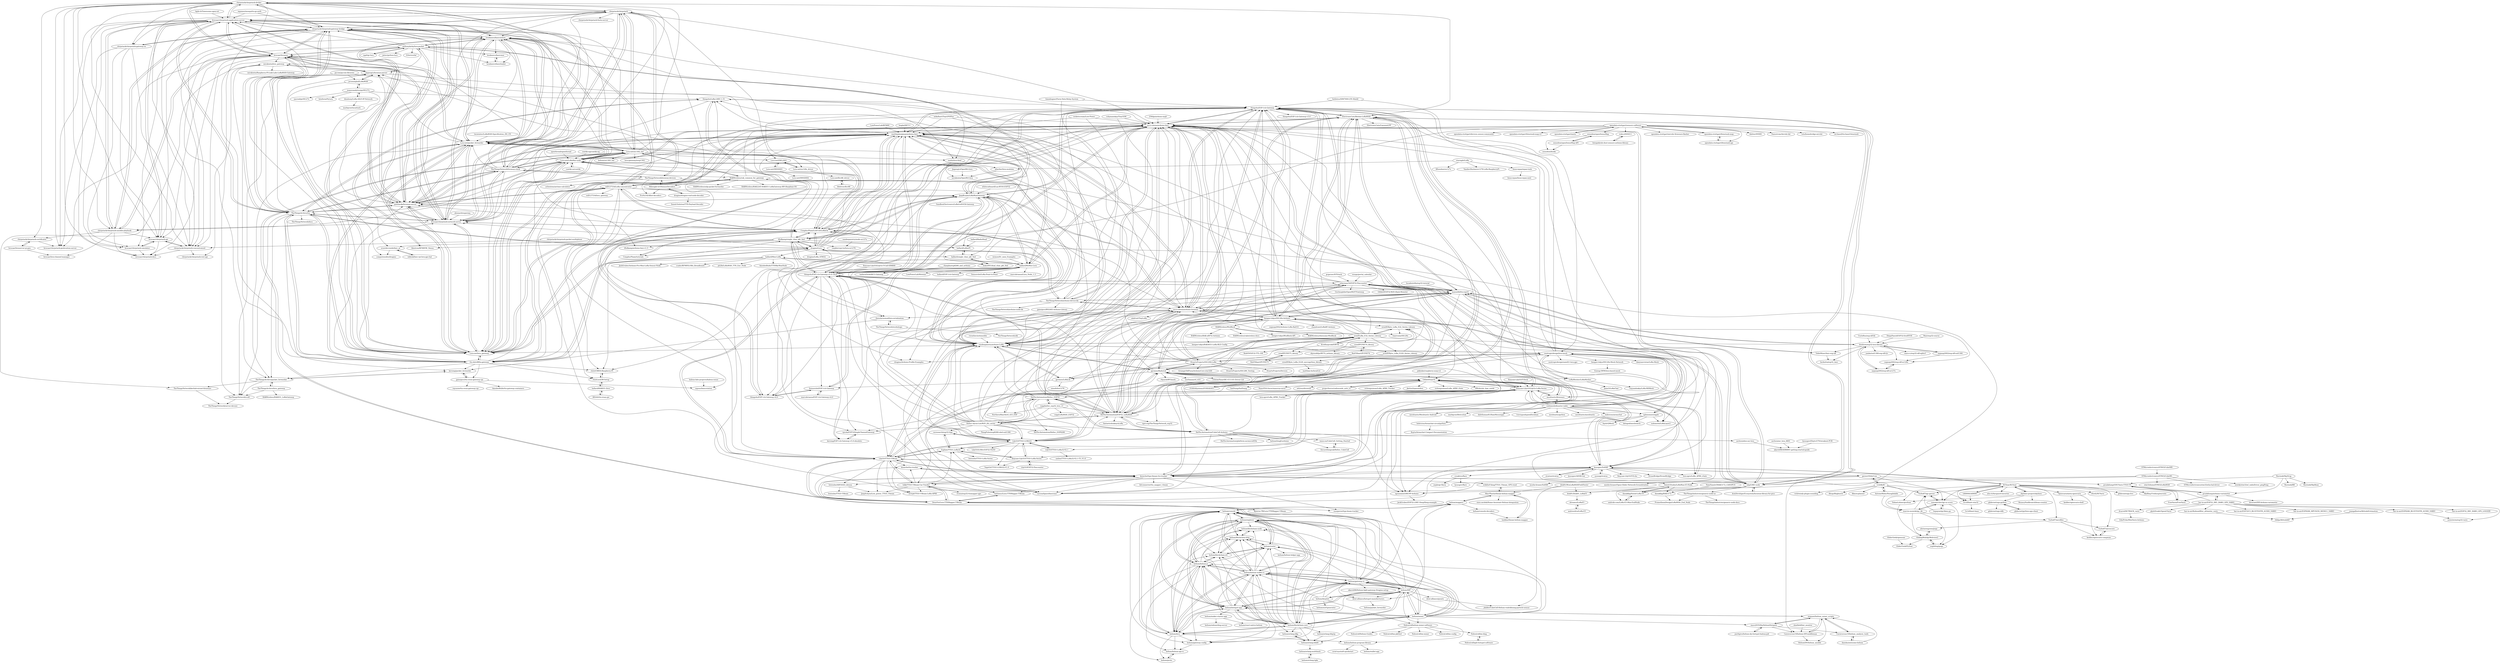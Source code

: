 digraph G {
"chirpstack/chirpstack-docker" -> "chirpstack/chirpstack"
"chirpstack/chirpstack-docker" -> "brocaar/chirpstack-application-server"
"chirpstack/chirpstack-docker" -> "chirpstack/chirpstack-gateway-bridge"
"chirpstack/chirpstack-docker" -> "brocaar/chirpstack-simulator"
"chirpstack/chirpstack-docker" -> "brocaar/lorawan"
"chirpstack/chirpstack-docker" -> "brocaar/chirpstack-api"
"chirpstack/chirpstack-docker" -> "chirpstack/chirpstack-certificates"
"chirpstack/chirpstack-docker" -> "brocaar/chirpstack-network-server"
"chirpstack/chirpstack-docker" -> "chirpstack/chirpstack-ansible-playbook"
"chirpstack/chirpstack-docker" -> "chirpstack/chirpstack-gateway-os"
"chirpstack/chirpstack-docker" -> "chirpstack/chirpstack-rest-api"
"chirpstack/chirpstack-docker" -> "chirpstack/chirpstack-concentratord"
"chirpstack/chirpstack-docker" -> "Lora-net/packet_forwarder"
"chirpstack/chirpstack-docker" -> "brocaar/chirpstack-geolocation-server"
"chirpstack/chirpstack-docker" -> "ElectronicCats/Beelan-LoRaWAN"
"rocketscream/Low-Power" -> "mcci-catena/arduino-lmic" ["e"=1]
"rocketscream/Low-Power" -> "matthijskooijman/arduino-lmic" ["e"=1]
"rocketscream/Low-Power" -> "sandeepmistry/arduino-LoRa" ["e"=1]
"jgromes/RadioLib" -> "sandeepmistry/arduino-LoRa"
"jgromes/RadioLib" -> "NorthernMan54/rtl_433_ESP" ["e"=1]
"jgromes/RadioLib" -> "StuartsProjects/SX12XX-LoRa"
"jgromes/RadioLib" -> "beegee-tokyo/SX126x-Arduino"
"jgromes/RadioLib" -> "mcci-catena/arduino-lmic"
"jgromes/RadioLib" -> "G4lile0/tinyGS"
"jgromes/RadioLib" -> "Xinyuan-LilyGO/LilyGo-LoRa-Series"
"jgromes/RadioLib" -> "meshtastic/firmware" ["e"=1]
"jgromes/RadioLib" -> "Lora-net/LoRaMac-node"
"jgromes/RadioLib" -> "LSatan/SmartRC-CC1101-Driver-Lib" ["e"=1]
"jgromes/RadioLib" -> "xreef/LoRa_E32_Series_Library"
"jgromes/RadioLib" -> "jgromes/LoRaLib"
"jgromes/RadioLib" -> "LoRaMesher/LoRaMesher"
"jgromes/RadioLib" -> "rfquack/RFQuack" ["e"=1]
"jgromes/RadioLib" -> "merbanan/rtl_433" ["e"=1]
"UncleRus/esp-idf-lib" -> "Inteform/esp32-lora-library" ["e"=1]
"iegomez/mosquitto-go-auth" -> "chirpstack/chirpstack-gateway-bridge" ["e"=1]
"iegomez/mosquitto-go-auth" -> "brocaar/chirpstack-application-server" ["e"=1]
"gcgarner/IOTstack" -> "cyberman54/ESP32-Paxcounter" ["e"=1]
"nopnop2002/esp-idf-ssd1306" -> "Inteform/esp32-lora-library" ["e"=1]
"nopnop2002/esp-idf-ssd1306" -> "nopnop2002/esp-idf-sx126x" ["e"=1]
"Lora-net/lora_gateway" -> "Lora-net/packet_forwarder"
"Lora-net/lora_gateway" -> "Lora-net/LoRaMac-node"
"Lora-net/lora_gateway" -> "brocaar/chirpstack-network-server"
"Lora-net/lora_gateway" -> "gotthardp/lorawan-server"
"Lora-net/lora_gateway" -> "CongducPham/LowCostLoRaGw"
"Lora-net/lora_gateway" -> "chirpstack/chirpstack-gateway-bridge"
"Lora-net/lora_gateway" -> "will127534/LoRa-concentrator"
"Lora-net/lora_gateway" -> "ttn-zh/ic880a-gateway"
"Lora-net/lora_gateway" -> "TheThingsArchive/ttn"
"Lora-net/lora_gateway" -> "Lora-net/sx1302_hal"
"Lora-net/lora_gateway" -> "matthijskooijman/arduino-lmic"
"Lora-net/lora_gateway" -> "lorabasics/basicstation"
"Lora-net/lora_gateway" -> "dragino/Lora"
"Lora-net/lora_gateway" -> "brocaar/chirpstack-application-server"
"Lora-net/lora_gateway" -> "JiapengLi/lorawan-parser"
"Xinyuan-LilyGO/LilyGo-LoRa-Series" -> "LilyGO/TTGO-T-Beam"
"Xinyuan-LilyGO/LilyGo-LoRa-Series" -> "kizniche/ttgo-tbeam-ttn-tracker"
"Xinyuan-LilyGO/LilyGo-LoRa-Series" -> "lyusupov/SoftRF"
"Xinyuan-LilyGO/LilyGo-LoRa-Series" -> "LilyGO/TTGO-LORA32"
"Xinyuan-LilyGO/LilyGo-LoRa-Series" -> "lora-aprs/LoRa_APRS_iGate" ["e"=1]
"Xinyuan-LilyGO/LilyGo-LoRa-Series" -> "cyberman54/ESP32-Paxcounter"
"Xinyuan-LilyGO/LilyGo-LoRa-Series" -> "mcci-catena/arduino-lmic"
"Xinyuan-LilyGO/LilyGo-LoRa-Series" -> "Xinyuan-LilyGO/TTGO-LoRa-Series"
"Xinyuan-LilyGO/LilyGo-LoRa-Series" -> "lora-aprs/LoRa_APRS_Tracker" ["e"=1]
"Xinyuan-LilyGO/LilyGo-LoRa-Series" -> "LilyGO/TTGO-LoRa32-V2.1"
"Xinyuan-LilyGO/LilyGo-LoRa-Series" -> "meshtastic/firmware" ["e"=1]
"Xinyuan-LilyGO/LilyGo-LoRa-Series" -> "tekk/TTGO-T-Beam-Car-Tracker"
"Xinyuan-LilyGO/LilyGo-LoRa-Series" -> "G4lile0/tinyGS"
"Xinyuan-LilyGO/LilyGo-LoRa-Series" -> "DeuxVis/Lora-TTNMapper-T-Beam"
"Xinyuan-LilyGO/LilyGo-LoRa-Series" -> "HelTecAutomation/Heltec_ESP32"
"STMicroelectronics/STM32CubeWB" -> "STMicroelectronics/STM32CubeWL" ["e"=1]
"mikalhart/TinyGPSPlus" -> "sandeepmistry/arduino-LoRa" ["e"=1]
"mikalhart/TinyGPSPlus" -> "LilyGO/TTGO-T-Beam" ["e"=1]
"mikalhart/TinyGPSPlus" -> "matthijskooijman/arduino-lmic" ["e"=1]
"mikalhart/TinyGPSPlus" -> "mcci-catena/arduino-lmic" ["e"=1]
"cyberman54/ESP32-Paxcounter" -> "Xinyuan-LilyGO/LilyGo-LoRa-Series"
"cyberman54/ESP32-Paxcounter" -> "things4u/ESP-1ch-Gateway-v5.0--OLD"
"cyberman54/ESP32-Paxcounter" -> "matthijskooijman/arduino-lmic"
"cyberman54/ESP32-Paxcounter" -> "LilyGO/TTGO-LORA32"
"cyberman54/ESP32-Paxcounter" -> "kizniche/ttgo-tbeam-ttn-tracker"
"cyberman54/ESP32-Paxcounter" -> "1technophile/OpenMQTTGateway" ["e"=1]
"cyberman54/ESP32-Paxcounter" -> "mcci-catena/arduino-lmic"
"cyberman54/ESP32-Paxcounter" -> "LilyGO/TTGO-T-Beam"
"cyberman54/ESP32-Paxcounter" -> "G4lile0/tinyGS"
"cyberman54/ESP32-Paxcounter" -> "sandeepmistry/arduino-LoRa"
"cyberman54/ESP32-Paxcounter" -> "manuelbl/ttn-esp32"
"cyberman54/ESP32-Paxcounter" -> "meshtastic/firmware" ["e"=1]
"cyberman54/ESP32-Paxcounter" -> "things4u/ESP-1ch-Gateway"
"cyberman54/ESP32-Paxcounter" -> "lyusupov/SoftRF"
"cyberman54/ESP32-Paxcounter" -> "G4lile0/ESP32-WiFi-Hash-Monster" ["e"=1]
"botletics/SIM7000-LTE-Shield" -> "things4u/ESP-1ch-Gateway" ["e"=1]
"botletics/SIM7000-LTE-Shield" -> "nootropicdesign/lora-mesh" ["e"=1]
"LowPowerLab/RFM69" -> "matthijskooijman/arduino-lmic" ["e"=1]
"sudomesh/disaster-radio" -> "sudomesh/LoRaLayer2"
"sudomesh/disaster-radio" -> "meshtastic/firmware" ["e"=1]
"sudomesh/disaster-radio" -> "Xinyuan-LilyGO/LilyGo-LoRa-Series"
"sudomesh/disaster-radio" -> "spleenware/ripple"
"sudomesh/disaster-radio" -> "nootropicdesign/lora-mesh"
"sudomesh/disaster-radio" -> "meshtastic/Meshtastic-Android" ["e"=1]
"sudomesh/disaster-radio" -> "markqvist/Reticulum" ["e"=1]
"sudomesh/disaster-radio" -> "dalethomas81/HamMessenger" ["e"=1]
"sudomesh/disaster-radio" -> "cyberman54/ESP32-Paxcounter"
"sudomesh/disaster-radio" -> "travisgoodspeed/loraham" ["e"=1]
"sudomesh/disaster-radio" -> "G4lile0/tinyGS"
"sudomesh/disaster-radio" -> "meshtastic/python" ["e"=1]
"sudomesh/disaster-radio" -> "lyusupov/SoftRF"
"sudomesh/disaster-radio" -> "bobricius/armachat"
"sudomesh/disaster-radio" -> "meshtastic/meshtastic" ["e"=1]
"stratux/stratux" -> "lyusupov/SoftRF" ["e"=1]
"Lora-net/LoRaMac-node" -> "Lora-net/lora_gateway"
"Lora-net/LoRaMac-node" -> "Lora-net/packet_forwarder"
"Lora-net/LoRaMac-node" -> "brocaar/chirpstack-network-server"
"Lora-net/LoRaMac-node" -> "gotthardp/lorawan-server"
"Lora-net/LoRaMac-node" -> "mcci-catena/arduino-lmic"
"Lora-net/LoRaMac-node" -> "CongducPham/LowCostLoRaGw"
"Lora-net/LoRaMac-node" -> "matthijskooijman/arduino-lmic"
"Lora-net/LoRaMac-node" -> "TheThingsNetwork/lorawan-stack"
"Lora-net/LoRaMac-node" -> "lorabasics/basicstation"
"Lora-net/LoRaMac-node" -> "sandeepmistry/arduino-LoRa"
"Lora-net/LoRaMac-node" -> "chirpstack/chirpstack-gateway-bridge"
"Lora-net/LoRaMac-node" -> "TheThingsArchive/ttn"
"Lora-net/LoRaMac-node" -> "brocaar/chirpstack-application-server"
"Lora-net/LoRaMac-node" -> "contiki-os/contiki" ["e"=1]
"Lora-net/LoRaMac-node" -> "Lora-net/sx1302_hal"
"RAKWireless/rak_common_for_gateway" -> "RAKWireless/RAK2245-RAK831-LoRaGateway-RPi-Raspbian-OS"
"RAKWireless/rak_common_for_gateway" -> "RAKWireless/udp-packet-forwarder"
"RAKWireless/rak_common_for_gateway" -> "mcci-catena/arduino-lorawan"
"RAKWireless/rak_common_for_gateway" -> "mcci-catena/arduino-lmic"
"RAKWireless/rak_common_for_gateway" -> "Lora-net/sx1302_hal"
"RAKWireless/rak_common_for_gateway" -> "will127534/LoRa-concentrator"
"RAKWireless/rak_common_for_gateway" -> "mpous/basicstation"
"helium/console" -> "helium/explorer"
"helium/console" -> "helium/router"
"helium/console" -> "helium/hotspot-app"
"helium/console" -> "helium/docs"
"helium/console" -> "helium/helium-js"
"helium/console" -> "helium/blockchain-http"
"helium/console" -> "helium/mappers"
"helium/console" -> "helium/blockchain-core"
"helium/console" -> "helium/gateway-config"
"helium/console" -> "helium/blockchain-etl"
"helium/console" -> "helium/helium-wallet-rs"
"har-in-air/ESP32_IMU_BARO_GPS_VARIO" -> "prunkdump/GNUVario-TTGO-T5"
"har-in-air/ESP32_IMU_BARO_GPS_VARIO" -> "har-in-air/Kalmanfilter_altimeter_vario"
"har-in-air/ESP32_IMU_BARO_GPS_VARIO" -> "har-in-air/ESP8266_BLUETOOTH_AUDIO_VARIO"
"har-in-air/ESP32_IMU_BARO_GPS_VARIO" -> "prunkdump/arduino-variometer"
"har-in-air/ESP32_IMU_BARO_GPS_VARIO" -> "mwesterm/esp32-vario"
"har-in-air/ESP32_IMU_BARO_GPS_VARIO" -> "har-in-air/ESP32C3_BLUETOOTH_AUDIO_VARIO"
"har-in-air/ESP32_IMU_BARO_GPS_VARIO" -> "har-in-air/ESP8266_MPU9250_MS5611_VARIO"
"har-in-air/ESP32_IMU_BARO_GPS_VARIO" -> "dvarrel/XCTRACK_vario"
"har-in-air/ESP32_IMU_BARO_GPS_VARIO" -> "har-in-air/ESP32_IMU_BARO_GPS_LOGGER"
"har-in-air/ESP32_IMU_BARO_GPS_VARIO" -> "glydrfreak/vSpeed-Vario"
"bogde/HX711" -> "matthijskooijman/arduino-lmic" ["e"=1]
"HelTecAutomation/Heltec_ESP32" -> "Heltec-Aaron-Lee/WiFi_Kit_series"
"HelTecAutomation/Heltec_ESP32" -> "HelTecAutomation/ESP32_LoRaWAN"
"HelTecAutomation/Heltec_ESP32" -> "HelTecAutomation/CubeCell-Arduino"
"HelTecAutomation/Heltec_ESP32" -> "things4u/ESP-1ch-Gateway-v5.0--OLD"
"HelTecAutomation/Heltec_ESP32" -> "Xinyuan-LilyGO/LilyGo-LoRa-Series"
"HelTecAutomation/Heltec_ESP32" -> "ropg/heltec_esp32_lora_v3"
"HelTecAutomation/Heltec_ESP32" -> "mcci-catena/arduino-lmic"
"HelTecAutomation/Heltec_ESP32" -> "sandeepmistry/arduino-LoRa"
"HelTecAutomation/Heltec_ESP32" -> "HelTecAutomation/Heltec_ESP8266"
"HelTecAutomation/Heltec_ESP32" -> "LilyGO/TTGO-LORA32"
"HelTecAutomation/Heltec_ESP32" -> "things4u/ESP-1ch-Gateway"
"HelTecAutomation/Heltec_ESP32" -> "cyberman54/ESP32-Paxcounter"
"HelTecAutomation/Heltec_ESP32" -> "vpcola/ESP32SingleChannelGateway"
"HelTecAutomation/Heltec_ESP32" -> "mcci-catena/arduino-lorawan"
"HelTecAutomation/Heltec_ESP32" -> "nootropicdesign/lora-mesh"
"helium/miner" -> "helium/blockchain-core"
"helium/miner" -> "helium/helium-wallet-rs"
"helium/miner" -> "helium/HIP"
"helium/miner" -> "helium/hotspot-app"
"helium/miner" -> "helium/gateway-rs"
"helium/miner" -> "helium/explorer"
"helium/miner" -> "helium/helium-js"
"helium/miner" -> "helium/docs"
"helium/miner" -> "helium/console"
"helium/miner" -> "helium/router"
"helium/miner" -> "NebraLtd/helium-miner-software"
"helium/miner" -> "helium/blockchain-node"
"helium/miner" -> "helium/blockchain-http"
"helium/miner" -> "maco2035/DiyHeliumHotspots"
"helium/miner" -> "helium/erlang-hbbft"
"beegee-tokyo/SX126x-Arduino" -> "tinytronix/SX126x"
"beegee-tokyo/SX126x-Arduino" -> "StuartsProjects/SX12XX-LoRa"
"beegee-tokyo/SX126x-Arduino" -> "LacunaSpace/basicmac"
"beegee-tokyo/SX126x-Arduino" -> "nopnop2002/Arduino-LoRa-Ra01S"
"beegee-tokyo/SX126x-Arduino" -> "chandrawi/LoRaRF-Arduino"
"beegee-tokyo/SX126x-Arduino" -> "mcci-catena/arduino-lorawan"
"beegee-tokyo/SX126x-Arduino" -> "mcci-catena/arduino-lmic"
"beegee-tokyo/SX126x-Arduino" -> "xreef/EByte_LoRa_E22_Series_Library"
"beegee-tokyo/SX126x-Arduino" -> "HelTecAutomation/ESP32_LoRaWAN"
"beegee-tokyo/SX126x-Arduino" -> "RAKWireless/WisBlock"
"beegee-tokyo/SX126x-Arduino" -> "things4u/ESP-1ch-Gateway"
"beegee-tokyo/SX126x-Arduino" -> "ElectronicCats/Beelan-LoRaWAN"
"beegee-tokyo/SX126x-Arduino" -> "manuelbl/ttn-esp32"
"beegee-tokyo/SX126x-Arduino" -> "nopnop2002/esp-idf-sx126x"
"beegee-tokyo/SX126x-Arduino" -> "jgromes/RadioLib"
"osresearch/esp32-ttgo" -> "fcgdam/TTGO_LoRa32"
"osresearch/esp32-ttgo" -> "LilyGO/TTGO-LORA32"
"helium/proto" -> "helium/helium-api-rs"
"chirpstack/chirpstack-gateway-os" -> "chirpstack/chirpstack-concentratord"
"chirpstack/chirpstack-gateway-os" -> "chirpstack/chirpstack-gateway-bridge"
"chirpstack/chirpstack-gateway-os" -> "brocaar/chirpstack-api"
"chirpstack/chirpstack-gateway-os" -> "brocaar/chirpstack-geolocation-server"
"chirpstack/chirpstack-gateway-os" -> "brocaar/chirpstack-simulator"
"LilyGO/TTGO-T-Beam" -> "kizniche/ttgo-tbeam-ttn-tracker"
"LilyGO/TTGO-T-Beam" -> "DeuxVis/Lora-TTNMapper-T-Beam"
"LilyGO/TTGO-T-Beam" -> "Xinyuan-LilyGO/LilyGo-LoRa-Series"
"LilyGO/TTGO-T-Beam" -> "tekk/TTGO-T-Beam-Car-Tracker"
"LilyGO/TTGO-T-Beam" -> "lyusupov/SoftRF"
"LilyGO/TTGO-T-Beam" -> "LilyGO/TTGO-LORA32"
"LilyGO/TTGO-T-Beam" -> "fcgdam/TTGO_LoRa32"
"LilyGO/TTGO-T-Beam" -> "oe3cjb/TTGO-T-Beam-LoRa-APRS" ["e"=1]
"LilyGO/TTGO-T-Beam" -> "lewisxhe/AXP202X_Library"
"LilyGO/TTGO-T-Beam" -> "JoepSchyns/Low_power_TTGO_T-beam"
"LilyGO/TTGO-T-Beam" -> "things4u/ESP-1ch-Gateway-v5.0--OLD"
"LilyGO/TTGO-T-Beam" -> "mcci-catena/arduino-lmic"
"LilyGO/TTGO-T-Beam" -> "sandeepmistry/arduino-LoRa"
"LilyGO/TTGO-T-Beam" -> "matthijskooijman/arduino-lmic"
"LilyGO/TTGO-T-Beam" -> "kizniche/ttn-tracker"
"FOSSASystems/FOSSASAT-1" -> "G4lile0/tinyGS" ["e"=1]
"FOSSASystems/FOSSASAT-1" -> "jgromes/RadioLib" ["e"=1]
"TheThingsNetwork/lorawan-stack" -> "gotthardp/lorawan-server"
"TheThingsNetwork/lorawan-stack" -> "TheThingsArchive/ttn"
"TheThingsNetwork/lorawan-stack" -> "brocaar/chirpstack-network-server"
"TheThingsNetwork/lorawan-stack" -> "lorabasics/basicstation"
"TheThingsNetwork/lorawan-stack" -> "chirpstack/chirpstack"
"TheThingsNetwork/lorawan-stack" -> "Lora-net/LoRaMac-node"
"TheThingsNetwork/lorawan-stack" -> "mcci-catena/arduino-lmic"
"TheThingsNetwork/lorawan-stack" -> "brocaar/lorawan"
"TheThingsNetwork/lorawan-stack" -> "Lora-net/packet_forwarder"
"TheThingsNetwork/lorawan-stack" -> "TheThingsNetwork/lorawan-devices"
"TheThingsNetwork/lorawan-stack" -> "Lora-net/lora_gateway"
"TheThingsNetwork/lorawan-stack" -> "RAKWireless/rak_common_for_gateway"
"TheThingsNetwork/lorawan-stack" -> "chirpstack/chirpstack-docker"
"TheThingsNetwork/lorawan-stack" -> "Lora-net/sx1302_hal"
"TheThingsNetwork/lorawan-stack" -> "chirpstack/chirpstack-gateway-bridge"
"Turbo87/aerofiles" -> "alistairmgreen/jsigc"
"Turbo87/aerofiles" -> "Turbo87/aeroscore"
"Turbo87/aerofiles" -> "kedder/openvario-compman"
"projecthorus/radiosonde_auto_rx" -> "G4lile0/tinyGS" ["e"=1]
"LilyGO/TTGO-LORA32" -> "Xinyuan-LilyGO/TTGO-LoRa-Series"
"LilyGO/TTGO-LORA32" -> "LilyGO/TTGO-LoRa32-V2.1"
"LilyGO/TTGO-LORA32" -> "LilyGO/TTGO-T-Beam"
"LilyGO/TTGO-LORA32" -> "fcgdam/TTGO_LoRa32"
"LilyGO/TTGO-LORA32" -> "Xinyuan-LilyGO/LilyGo-LoRa-Series"
"LilyGO/TTGO-LORA32" -> "osresearch/esp32-ttgo"
"LilyGO/TTGO-LORA32" -> "sandeepmistry/arduino-LoRa"
"LilyGO/TTGO-LORA32" -> "mcci-catena/arduino-lorawan"
"LilyGO/TTGO-LORA32" -> "YogoGit/TTGO-LORA32-V1.0"
"LilyGO/TTGO-LORA32" -> "mcci-catena/arduino-lmic"
"LilyGO/TTGO-LORA32" -> "things4u/ESP-1ch-Gateway-v5.0--OLD"
"LilyGO/TTGO-LORA32" -> "cyberman54/ESP32-Paxcounter"
"LilyGO/TTGO-LORA32" -> "HelTecAutomation/ESP32_LoRaWAN"
"LilyGO/TTGO-LORA32" -> "matthijskooijman/arduino-lmic"
"LilyGO/TTGO-LORA32" -> "LilyGO/LORA-ESP32-OLED"
"Xinyuan-LilyGO/TTGO-LoRa-Series" -> "LilyGO/ESP32-Paxcounter"
"Xinyuan-LilyGO/TTGO-LoRa-Series" -> "LilyGO/TTGO-LORA32"
"Xinyuan-LilyGO/TTGO-LoRa-Series" -> "fcgdam/TTGO_LoRa32"
"Xinyuan-LilyGO/TTGO-LoRa-Series" -> "YogoGit/TTGO-LORA32-V1.0"
"kersing/ESP-1ch-Gateway-v5.0-obsolete-" -> "vpcola/ESP32SingleChannelGateway"
"Inteform/esp32-lora-library" -> "nopnop2002/esp-idf-sx127x"
"Inteform/esp32-lora-library" -> "manuelbl/ttn-esp32"
"Inteform/esp32-lora-library" -> "TobleMiner/lmic-esp-idf"
"Inteform/esp32-lora-library" -> "nopnop2002/esp-idf-sx126x"
"Inteform/esp32-lora-library" -> "nopnop2002/esp-idf-ssd1306" ["e"=1]
"Inteform/esp32-lora-library" -> "berkutta/esp32_lmic"
"Inteform/esp32-lora-library" -> "siara-cc/esp32-idf-sqlite3" ["e"=1]
"Inteform/esp32-lora-library" -> "yanbe/ssd1306-esp-idf-i2c" ["e"=1]
"ch2i/LoraGW-Setup" -> "hallard/RAK831-Zero"
"ch2i/LoraGW-Setup" -> "ch2i/iC880A-Raspberry-PI"
"Lora-net/packet_forwarder" -> "Lora-net/lora_gateway"
"Lora-net/packet_forwarder" -> "Lora-net/LoRaMac-node"
"Lora-net/packet_forwarder" -> "brocaar/chirpstack-network-server"
"Lora-net/packet_forwarder" -> "chirpstack/chirpstack-gateway-bridge"
"Lora-net/packet_forwarder" -> "gotthardp/lorawan-server"
"Lora-net/packet_forwarder" -> "lorabasics/basicstation"
"Lora-net/packet_forwarder" -> "TheThingsArchive/ttn"
"Lora-net/packet_forwarder" -> "brocaar/chirpstack-application-server"
"Lora-net/packet_forwarder" -> "TheThingsArchive/packet_forwarder"
"Lora-net/packet_forwarder" -> "ttn-zh/ic880a-gateway"
"Lora-net/packet_forwarder" -> "brocaar/lorawan"
"Lora-net/packet_forwarder" -> "matthijskooijman/arduino-lmic"
"Lora-net/packet_forwarder" -> "CongducPham/LowCostLoRaGw"
"Lora-net/packet_forwarder" -> "JiapengLi/lorawan-parser"
"Lora-net/packet_forwarder" -> "Lora-net/sx1302_hal"
"lorabasics/basicstation" -> "lorabasics/basicmac"
"lorabasics/basicstation" -> "lorabasics/basicloader"
"lorabasics/basicstation" -> "Lora-net/packet_forwarder"
"lorabasics/basicstation" -> "xueliu/lora-feed"
"lorabasics/basicstation" -> "chirpstack/chirpstack-gateway-bridge"
"lorabasics/basicstation" -> "brocaar/chirpstack-network-server"
"lorabasics/basicstation" -> "Lora-net/sx1302_hal"
"lorabasics/basicstation" -> "TheThingsNetwork/lorawan-stack"
"lorabasics/basicstation" -> "Lora-net/lora_gateway"
"lorabasics/basicstation" -> "mcci-catena/arduino-lmic"
"lorabasics/basicstation" -> "gotthardp/lorawan-server"
"lorabasics/basicstation" -> "anthonykirby/lora-packet"
"lorabasics/basicstation" -> "chirpstack/chirpstack-concentratord"
"lorabasics/basicstation" -> "will127534/LoRa-concentrator"
"lorabasics/basicstation" -> "brocaar/chirpstack-application-server"
"TobleMiner/lmic-esp-idf" -> "berkutta/esp32_lmic"
"TobleMiner/lmic-esp-idf" -> "manuelbl/ttn-esp32"
"Heltec-Aaron-Lee/WiFi_Kit_series" -> "HelTecAutomation/Heltec_ESP32"
"Heltec-Aaron-Lee/WiFi_Kit_series" -> "HelTecAutomation/ESP32_LoRaWAN"
"Heltec-Aaron-Lee/WiFi_Kit_series" -> "matthijskooijman/arduino-lmic"
"Heltec-Aaron-Lee/WiFi_Kit_series" -> "sandeepmistry/arduino-LoRa"
"Heltec-Aaron-Lee/WiFi_Kit_series" -> "mcci-catena/arduino-lmic"
"Heltec-Aaron-Lee/WiFi_Kit_series" -> "things4u/ESP-1ch-Gateway-v5.0--OLD"
"Heltec-Aaron-Lee/WiFi_Kit_series" -> "ThingPulse/esp8266-oled-ssd1306" ["e"=1]
"Heltec-Aaron-Lee/WiFi_Kit_series" -> "LilyGO/TTGO-LORA32"
"Heltec-Aaron-Lee/WiFi_Kit_series" -> "HelTecAutomation/CubeCell-Arduino"
"Heltec-Aaron-Lee/WiFi_Kit_series" -> "cyberman54/ESP32-Paxcounter"
"Heltec-Aaron-Lee/WiFi_Kit_series" -> "osresearch/esp32-ttgo"
"Heltec-Aaron-Lee/WiFi_Kit_series" -> "HelTecAutomation/Heltec_ESP8266"
"Heltec-Aaron-Lee/WiFi_Kit_series" -> "Lora-net/packet_forwarder"
"Heltec-Aaron-Lee/WiFi_Kit_series" -> "things4u/ESP-1ch-Gateway"
"Heltec-Aaron-Lee/WiFi_Kit_series" -> "vpcola/ESP32SingleChannelGateway"
"Xinyuan-LilyGO/LilyGo-T-Call-SIM800" -> "things4u/ESP-1ch-Gateway-v5.0--OLD" ["e"=1]
"things4u/ESP-1ch-Gateway-v5.0--OLD" -> "things4u/ESP-1ch-Gateway"
"things4u/ESP-1ch-Gateway-v5.0--OLD" -> "hallard/WeMos-Lora"
"things4u/ESP-1ch-Gateway-v5.0--OLD" -> "matthijskooijman/arduino-lmic"
"things4u/ESP-1ch-Gateway-v5.0--OLD" -> "mcci-catena/arduino-lmic"
"things4u/ESP-1ch-Gateway-v5.0--OLD" -> "kersing/ESP-1ch-Gateway-v5.0-obsolete-"
"things4u/ESP-1ch-Gateway-v5.0--OLD" -> "things4u/ESP-1ch-Gateway-v4.0"
"things4u/ESP-1ch-Gateway-v5.0--OLD" -> "vpcola/ESP32SingleChannelGateway"
"things4u/ESP-1ch-Gateway-v5.0--OLD" -> "JaapBraam/LoRaWanGateway"
"things4u/ESP-1ch-Gateway-v5.0--OLD" -> "SensorsIot/ESP-1ch-Gateway"
"things4u/ESP-1ch-Gateway-v5.0--OLD" -> "CongducPham/LowCostLoRaGw"
"things4u/ESP-1ch-Gateway-v5.0--OLD" -> "manuelbl/ttn-esp32"
"things4u/ESP-1ch-Gateway-v5.0--OLD" -> "HelTecAutomation/ESP32_LoRaWAN"
"things4u/ESP-1ch-Gateway-v5.0--OLD" -> "cyberman54/ESP32-Paxcounter"
"things4u/ESP-1ch-Gateway-v5.0--OLD" -> "tftelkamp/single_chan_pkt_fwd"
"things4u/ESP-1ch-Gateway-v5.0--OLD" -> "LilyGO/TTGO-T-Beam"
"chirpstack/chirpstack-packet-multiplexer" -> "Carniverous19/helium-DIY-middleman"
"chirpstack/chirpstack-packet-multiplexer" -> "chirpstack/chirpstack-concentratord"
"helium/router" -> "helium/blockchain-http"
"helium/router" -> "helium/blockchain-etl"
"helium/router" -> "helium/helium-ledger-app"
"helium/router" -> "helium/console"
"xreef/PCF8574_library" -> "RobTillaart/PCF8574"
"xreef/PCF8574_library" -> "xreef/PCF8575_library"
"xreef/PCF8574_library" -> "skywodd/pcf8574_arduino_library"
"TheThingsNetwork/lorawan-devices" -> "Milesight-IoT/SensorDecoders"
"TheThingsNetwork/lorawan-devices" -> "TheThingsNetwork/lorawan-stack"
"TheThingsNetwork/lorawan-devices" -> "dewi-alliance/hotspot-manufacturers"
"TheThingsNetwork/lorawan-devices" -> "ProVuUK/Alliot-decoders"
"TheThingsNetwork/lorawan-devices" -> "chirpstack/chirpstack-ansible-playbook"
"TheThingsNetwork/lorawan-devices" -> "chirpstack/chirpstack"
"TheThingsNetwork/lorawan-devices" -> "avbentem/airtime-calculator"
"xreef/PCF8575_library" -> "RobTillaart/PCF8575"
"tekk/TTGO-T-Beam-Car-Tracker" -> "kizniche/ttgo-tbeam-ttn-tracker"
"tekk/TTGO-T-Beam-Car-Tracker" -> "LilyGO/TTGO-T-Beam"
"tekk/TTGO-T-Beam-Car-Tracker" -> "DeuxVis/Lora-TTNMapper-T-Beam"
"tekk/TTGO-T-Beam-Car-Tracker" -> "kizniche/ttn-tracker"
"tekk/TTGO-T-Beam-Car-Tracker" -> "JoepSchyns/Low_power_TTGO_T-beam"
"tekk/TTGO-T-Beam-Car-Tracker" -> "hottimuc/Lora-TTNMapper-T-Beam"
"tekk/TTGO-T-Beam-Car-Tracker" -> "oe3cjb/TTGO-T-Beam-LoRa-APRS" ["e"=1]
"tekk/TTGO-T-Beam-Car-Tracker" -> "fcgdam/TTGO_LoRa32"
"tekk/TTGO-T-Beam-Car-Tracker" -> "ricaun/esp32-ttnmapper-gps"
"manuelbl/ttn-esp32" -> "TobleMiner/lmic-esp-idf"
"manuelbl/ttn-esp32" -> "Inteform/esp32-lora-library"
"manuelbl/ttn-esp32" -> "mcci-catena/arduino-lmic"
"manuelbl/ttn-esp32" -> "mcci-catena/arduino-lorawan"
"manuelbl/ttn-esp32" -> "ngraziano/LMICPP-Arduino"
"manuelbl/ttn-esp32" -> "HelTecAutomation/ESP32_LoRaWAN"
"manuelbl/ttn-esp32" -> "lnlp/LMIC-node"
"manuelbl/ttn-esp32" -> "ElectronicCats/Beelan-LoRaWAN"
"manuelbl/ttn-esp32" -> "things4u/ESP-1ch-Gateway"
"manuelbl/ttn-esp32" -> "rgot-org/TheThingsNetwork_esp32"
"manuelbl/ttn-esp32" -> "TheThingsNetwork/arduino-device-lib"
"manuelbl/ttn-esp32" -> "things4u/ESP-1ch-Gateway-v5.0--OLD"
"manuelbl/ttn-esp32" -> "beegee-tokyo/SX126x-Arduino"
"manuelbl/ttn-esp32" -> "matthijskooijman/arduino-lmic"
"manuelbl/ttn-esp32" -> "kersing/ESP-1ch-Gateway-v5.0-obsolete-"
"balena-labs-projects/balena-sense" -> "mpous/basicstation" ["e"=1]
"helium/blockchain-core" -> "helium/helium-wallet-rs"
"helium/blockchain-core" -> "helium/miner"
"helium/blockchain-core" -> "helium/explorer"
"helium/blockchain-core" -> "helium/hotspot-app"
"helium/blockchain-core" -> "helium/helium-js"
"helium/blockchain-core" -> "helium/console"
"helium/blockchain-core" -> "helium/erlang-hbbft"
"helium/blockchain-core" -> "helium/blockchain-node"
"helium/blockchain-core" -> "helium/blockchain-http"
"helium/blockchain-core" -> "helium/blockchain-etl"
"helium/blockchain-core" -> "helium/router"
"helium/blockchain-core" -> "helium/docs"
"helium/blockchain-core" -> "helium/HIP"
"helium/blockchain-core" -> "helium/erlang-dkg"
"helium/blockchain-core" -> "helium/erlang-libp2p"
"KrisKasprzak/EBYTE" -> "xreef/LoRa_E32_Series_Library"
"KrisKasprzak/EBYTE" -> "Bob0505/E32-TTL-100"
"KrisKasprzak/EBYTE" -> "xreef/EByte_LoRa_E22_Series_Library"
"KrisKasprzak/EBYTE" -> "xreef/EByte_LoRa_E220_Series_Library"
"hallard/RAK831-Zero" -> "ch2i/LoraGW-Setup"
"hallard/RAK831-Zero" -> "IRNAS/ttn-irnas-gw"
"kizniche/ttgo-tbeam-ttn-tracker" -> "kizniche/ttn-tracker"
"kizniche/ttgo-tbeam-ttn-tracker" -> "DeuxVis/Lora-TTNMapper-T-Beam"
"kizniche/ttgo-tbeam-ttn-tracker" -> "LilyGO/TTGO-T-Beam"
"kizniche/ttgo-tbeam-ttn-tracker" -> "tekk/TTGO-T-Beam-Car-Tracker"
"kizniche/ttgo-tbeam-ttn-tracker" -> "Xinyuan-LilyGO/LilyGo-LoRa-Series"
"kizniche/ttgo-tbeam-ttn-tracker" -> "hottimuc/Lora-TTNMapper-T-Beam"
"kizniche/ttgo-tbeam-ttn-tracker" -> "lnlp/LMIC-node"
"kizniche/ttgo-tbeam-ttn-tracker" -> "eriktheV-king/TTGO_T-beam_GPS-reset"
"kizniche/ttgo-tbeam-ttn-tracker" -> "bitconnector/ttn_mapper_t-beam"
"kizniche/ttgo-tbeam-ttn-tracker" -> "LacunaSpace/basicmac"
"kizniche/ttgo-tbeam-ttn-tracker" -> "things4u/ESP-1ch-Gateway"
"kizniche/ttgo-tbeam-ttn-tracker" -> "mcci-catena/arduino-lmic"
"kizniche/ttgo-tbeam-ttn-tracker" -> "lewisxhe/AXP202X_Library"
"kizniche/ttgo-tbeam-ttn-tracker" -> "fcgdam/TTGO_LoRa32"
"kizniche/ttgo-tbeam-ttn-tracker" -> "xoseperez/ttgo-beam-tracker"
"twowinter/LoRaWAN-Specification_ZH_CN" -> "Lora-net/packet_forwarder"
"nootropicdesign/lora-mesh" -> "spleenware/ripple"
"nootropicdesign/lora-mesh" -> "sudomesh/LoRaLayer2"
"nootropicdesign/lora-mesh" -> "LoRaMesher/LoRaMesher"
"nootropicdesign/lora-mesh" -> "sandeepmistry/arduino-LoRa"
"nootropicdesign/lora-mesh" -> "ElectronicCats/Beelan-LoRaWAN"
"nootropicdesign/lora-mesh" -> "daeynasvistas/LoRa-Mesh"
"nootropicdesign/lora-mesh" -> "things4u/ESP-1ch-Gateway"
"nootropicdesign/lora-mesh" -> "beegee-tokyo/SX126x-Mesh-Network"
"nootropicdesign/lora-mesh" -> "mcci-catena/arduino-lmic"
"nootropicdesign/lora-mesh" -> "HelTecAutomation/ESP32_LoRaWAN"
"nootropicdesign/lora-mesh" -> "dragino/Arduino-Profile-Examples"
"nootropicdesign/lora-mesh" -> "nootropicdesign/samd21-lora-gps"
"nootropicdesign/lora-mesh" -> "StuartsProjects/SX12XX-LoRa"
"nootropicdesign/lora-mesh" -> "jgromes/LoRaLib"
"nootropicdesign/lora-mesh" -> "sudomesh/disaster-radio"
"kizniche/ttn-tracker" -> "kizniche/ttgo-tbeam-ttn-tracker"
"asrlora/alios-asr-lora" -> "akarsh98/ASR6601-getting-started-guide"
"sensebox/openSenseMap" -> "sensebox/openSenseMap-API"
"sensebox/openSenseMap" -> "sensebox/books"
"juangallostra/AltitudeEstimation" -> "rblilja/AltitudeKF"
"fcgdam/TTGO_LoRa32" -> "osresearch/esp32-ttgo"
"fcgdam/TTGO_LoRa32" -> "lewisxhe/TTGO-LoRa-Series"
"fcgdam/TTGO_LoRa32" -> "Xinyuan-LilyGO/TTGO-LoRa-Series"
"fcgdam/TTGO_LoRa32" -> "LilyGO/TTGO-T-Beam"
"chirpstack/chirpstack-certificates" -> "brocaar/loraserver-pi-gen"
"chirpstack/chirpstack-certificates" -> "brocaar/chirpstack-geolocation-server"
"LilyGO/TTGO-LoRa32-V2.1" -> "LilyGO/TTGO-LORA32"
"LilyGO/TTGO-LoRa32-V2.1" -> "umbm/TTGO-LoRa32-V2.1-T3_V1.6"
"lewapek/sds-dust-sensors-arduino-library" -> "ricki-z/SDS011"
"ElectronicCats/Beelan-LoRaWAN" -> "mcci-catena/arduino-lorawan"
"ElectronicCats/Beelan-LoRaWAN" -> "mcci-catena/arduino-lmic"
"ElectronicCats/Beelan-LoRaWAN" -> "manuelbl/ttn-esp32"
"ElectronicCats/Beelan-LoRaWAN" -> "ngraziano/LMICPP-Arduino"
"ElectronicCats/Beelan-LoRaWAN" -> "HelTecAutomation/ESP32_LoRaWAN"
"ElectronicCats/Beelan-LoRaWAN" -> "thesolarnomad/lora-serialization"
"ElectronicCats/Beelan-LoRaWAN" -> "things4u/ESP-1ch-Gateway"
"ElectronicCats/Beelan-LoRaWAN" -> "ElectronicCats/CayenneLPP"
"ElectronicCats/Beelan-LoRaWAN" -> "LacunaSpace/basicmac"
"ElectronicCats/Beelan-LoRaWAN" -> "beegee-tokyo/SX126x-Arduino"
"ElectronicCats/Beelan-LoRaWAN" -> "lnlp/LMIC-node"
"lorabasics/basicmac" -> "lorabasics/basicloader"
"lewisxhe/AXP202X_Library" -> "lewisxhe/TTGO-T-Beam"
"lewisxhe/AXP202X_Library" -> "JoepSchyns/Low_power_TTGO_T-beam"
"HelTecAutomation/ESP32_LoRaWAN" -> "HelTecAutomation/Heltec_ESP32"
"HelTecAutomation/ESP32_LoRaWAN" -> "Heltec-Aaron-Lee/WiFi_Kit_series"
"HelTecAutomation/ESP32_LoRaWAN" -> "HelTecAutomation/CubeCell-Arduino"
"HelTecAutomation/ESP32_LoRaWAN" -> "manuelbl/ttn-esp32"
"HelTecAutomation/ESP32_LoRaWAN" -> "rgot-org/TheThingsNetwork_esp32"
"HelTecAutomation/ESP32_LoRaWAN" -> "mcci-catena/arduino-lorawan"
"HelTecAutomation/ESP32_LoRaWAN" -> "mcci-catena/arduino-lmic"
"HelTecAutomation/ESP32_LoRaWAN" -> "things4u/ESP-1ch-Gateway-v5.0--OLD"
"HelTecAutomation/ESP32_LoRaWAN" -> "ElectronicCats/Beelan-LoRaWAN"
"HelTecAutomation/ESP32_LoRaWAN" -> "beegee-tokyo/SX126x-Arduino"
"HelTecAutomation/ESP32_LoRaWAN" -> "things4u/ESP-1ch-Gateway"
"HelTecAutomation/ESP32_LoRaWAN" -> "xreef/LoRa_E32_Series_Library"
"HelTecAutomation/ESP32_LoRaWAN" -> "fantasticdonkey/uLoRa" ["e"=1]
"HelTecAutomation/ESP32_LoRaWAN" -> "RAKWireless/rak_common_for_gateway"
"HelTecAutomation/ESP32_LoRaWAN" -> "JaapBraam/LoRaWanGateway"
"sensebox/openSenseMap-API" -> "sensebox/openSenseMap"
"sensebox/openSenseMap-API" -> "sensebox/books"
"IRNAS/ttn-irnas-gw" -> "hallard/RAK831-Zero"
"helium/gateway-config" -> "helium/helium-api-rs"
"JiapengLi/OpenWrt-lora" -> "mirakonta/OpenWrt-lora"
"vpcola/ESP32SingleChannelGateway" -> "kersing/ESP-1ch-Gateway-v5.0-obsolete-"
"LilyGO/ESP32-Paxcounter" -> "Xinyuan-LilyGO/TTGO-LoRa-Series"
"helium/erlang-libp2p" -> "helium/erlang-hbbft"
"lorabasics/basicloader" -> "lorabasics/basicmac"
"LK8000/LK8000" -> "XCSoar/XCSoar"
"LK8000/LK8000" -> "3s1d/fanet-stm32"
"ngraziano/LMICPP-Arduino" -> "JackGruber/ESP32-LMIC-DeepSleep-example"
"har-in-air/ESP8266_BLUETOOTH_AUDIO_VARIO" -> "mwesterm/esp32-vario"
"DeuxVis/Lora-TTNMapper-T-Beam" -> "kizniche/ttgo-tbeam-ttn-tracker"
"DeuxVis/Lora-TTNMapper-T-Beam" -> "hottimuc/Lora-TTNMapper-T-Beam"
"DeuxVis/Lora-TTNMapper-T-Beam" -> "LilyGO/TTGO-T-Beam"
"DeuxVis/Lora-TTNMapper-T-Beam" -> "kizniche/ttn-tracker"
"DeuxVis/Lora-TTNMapper-T-Beam" -> "tekk/TTGO-T-Beam-Car-Tracker"
"DeuxVis/Lora-TTNMapper-T-Beam" -> "xoseperez/ttgo-beam-tracker"
"DeuxVis/Lora-TTNMapper-T-Beam" -> "Bjoerns-TB/Lora-TTNMapper-T-Beam"
"dvarrel/XCTRACK_vario" -> "IvkoPivko/MiniVario-Arduino"
"helium/erlang-multihash" -> "helium/erlang-tpke"
"helium/erlang-hbbft" -> "helium/erlang-dkg"
"helium/erlang-hbbft" -> "helium/erlang-multihash"
"helium/erlang-dkg" -> "helium/erlang-hbbft"
"helium/erlang-tpke" -> "helium/erlang-multihash"
"marcobrianza/ESP-1ch-Gateway-v4.0" -> "SensorsIot/ESP-1ch-Gateway"
"meshtastic/firmware" -> "Xinyuan-LilyGO/LilyGo-LoRa-Series" ["e"=1]
"meshtastic/firmware" -> "jgromes/RadioLib" ["e"=1]
"meshtastic/firmware" -> "sudomesh/disaster-radio" ["e"=1]
"meshtastic/firmware" -> "cyberman54/ESP32-Paxcounter" ["e"=1]
"meshtastic/firmware" -> "G4lile0/tinyGS" ["e"=1]
"DiegoPaezA/ESP32-freeRTOS" -> "Inteform/esp32-lora-library" ["e"=1]
"helium/HIP" -> "helium/miner"
"helium/HIP" -> "helium/helium-wallet-rs"
"helium/HIP" -> "helium/blockchain-core"
"helium/HIP" -> "helium/docs"
"helium/HIP" -> "helium/hotspot-app"
"helium/HIP" -> "helium/gateway-rs"
"helium/HIP" -> "helium/explorer"
"helium/HIP" -> "helium/console"
"helium/HIP" -> "helium/helium-js"
"helium/HIP" -> "dewi-alliance/hotspot-manufacturers"
"helium/HIP" -> "helium/mappers"
"helium/HIP" -> "dewi-alliance/grants"
"helium/HIP" -> "miqueet/helium_miner_scripts"
"helium/HIP" -> "helium/denylist"
"helium/HIP" -> "helium/helium-program-library"
"Mair/esp32-course" -> "Inteform/esp32-lora-library" ["e"=1]
"xreef/EByte_LoRa_E22_Series_Library" -> "xreef/LoRa_E32_Series_Library"
"xreef/EByte_LoRa_E22_Series_Library" -> "tinytronix/SX126x"
"helium/helium-wallet-rs" -> "helium/blockchain-core"
"helium/helium-wallet-rs" -> "helium/miner"
"helium/helium-wallet-rs" -> "helium/explorer"
"helium/helium-wallet-rs" -> "helium/hotspot-app"
"helium/helium-wallet-rs" -> "helium/gateway-rs"
"helium/helium-wallet-rs" -> "helium/router"
"helium/helium-wallet-rs" -> "helium/helium-js"
"helium/helium-wallet-rs" -> "helium/docs"
"helium/helium-wallet-rs" -> "helium/HIP"
"helium/helium-wallet-rs" -> "helium/console"
"helium/helium-wallet-rs" -> "helium/blockchain-http"
"helium/helium-wallet-rs" -> "helium/blockchain-etl"
"helium/helium-wallet-rs" -> "helium/gateway-config"
"helium/helium-wallet-rs" -> "helium/blockchain-node"
"helium/helium-wallet-rs" -> "helium/erlang-dkg"
"xreef/LoRa_E32_Series_Library" -> "KrisKasprzak/EBYTE"
"xreef/LoRa_E32_Series_Library" -> "xreef/EByte_LoRa_E22_Series_Library"
"xreef/LoRa_E32_Series_Library" -> "mcci-catena/arduino-lorawan"
"xreef/LoRa_E32_Series_Library" -> "HelTecAutomation/ESP32_LoRaWAN"
"xreef/LoRa_E32_Series_Library" -> "beegee-tokyo/SX126x-Arduino"
"xreef/LoRa_E32_Series_Library" -> "sandeepmistry/arduino-LoRa"
"xreef/LoRa_E32_Series_Library" -> "xreef/PCF8574_library"
"xreef/LoRa_E32_Series_Library" -> "xreef/EByte_LoRa_E220_Series_Library"
"xreef/LoRa_E32_Series_Library" -> "Inteform/esp32-lora-library"
"xreef/LoRa_E32_Series_Library" -> "ElectronicCats/Beelan-LoRaWAN"
"xreef/LoRa_E32_Series_Library" -> "mcci-catena/arduino-lmic"
"xreef/LoRa_E32_Series_Library" -> "xreef/PCF8575_library"
"xreef/LoRa_E32_Series_Library" -> "things4u/ESP-1ch-Gateway"
"xreef/LoRa_E32_Series_Library" -> "jgromes/RadioLib"
"xreef/LoRa_E32_Series_Library" -> "jgromes/LoRaLib"
"256dpi/arduino-mqtt" -> "mcci-catena/arduino-lmic" ["e"=1]
"things4u/ESP-1ch-Gateway" -> "things4u/ESP-1ch-Gateway-v5.0--OLD"
"things4u/ESP-1ch-Gateway" -> "mcci-catena/arduino-lmic"
"things4u/ESP-1ch-Gateway" -> "manuelbl/ttn-esp32"
"things4u/ESP-1ch-Gateway" -> "matthijskooijman/arduino-lmic"
"things4u/ESP-1ch-Gateway" -> "kizniche/ttgo-tbeam-ttn-tracker"
"things4u/ESP-1ch-Gateway" -> "mcci-catena/arduino-lorawan"
"things4u/ESP-1ch-Gateway" -> "lnlp/LMIC-node"
"things4u/ESP-1ch-Gateway" -> "JaapBraam/LoRaWanGateway"
"things4u/ESP-1ch-Gateway" -> "ElectronicCats/Beelan-LoRaWAN"
"things4u/ESP-1ch-Gateway" -> "beegee-tokyo/SX126x-Arduino"
"things4u/ESP-1ch-Gateway" -> "HelTecAutomation/ESP32_LoRaWAN"
"things4u/ESP-1ch-Gateway" -> "vpcola/ESP32SingleChannelGateway"
"things4u/ESP-1ch-Gateway" -> "sandeepmistry/arduino-LoRa"
"things4u/ESP-1ch-Gateway" -> "HelTecAutomation/CubeCell-Arduino"
"things4u/ESP-1ch-Gateway" -> "CongducPham/LowCostLoRaGw"
"Lora-net/sx126x_driver" -> "Lora-net/llcc68_driver"
"Lora-net/sx126x_driver" -> "Lora-net/SWL2001"
"spleenware/ripple" -> "nootropicdesign/lora-mesh"
"spleenware/ripple" -> "faydr/QMesh"
"spleenware/ripple" -> "datagod/meshwatch" ["e"=1]
"spleenware/ripple" -> "sudomesh/LoRaLayer2"
"spleenware/ripple" -> "fcgdam/TTGO_LoRa32"
"vicb/flyXC" -> "vicb/windy-plugin-sounding"
"vicb/flyXC" -> "AntoineMeler/Paraglidable"
"vicb/flyXC" -> "marcin-osowski/igc_lib"
"vicb/flyXC" -> "dbrgn/flugbuech"
"vicb/flyXC" -> "Turbo87/igc-parser"
"vicb/flyXC" -> "dkm/xcplanner"
"vicb/flyXC" -> "gereic/GXAirCom"
"vicb/flyXC" -> "mmomtchev/igc-xc-score"
"AntoineMeler/Paraglidable" -> "vicb/flyXC"
"AntoineMeler/Paraglidable" -> "marcin-osowski/igc_lib"
"StuartsProjects/SX12XX-LoRa" -> "beegee-tokyo/SX126x-Arduino"
"StuartsProjects/SX12XX-LoRa" -> "LacunaSpace/basicmac"
"StuartsProjects/SX12XX-LoRa" -> "jgromes/RadioLib"
"StuartsProjects/SX12XX-LoRa" -> "CongducPham/LowCostLoRaGw"
"StuartsProjects/SX12XX-LoRa" -> "StuartsProjects/SX1280_Testing"
"StuartsProjects/SX12XX-LoRa" -> "Xinyuan-LilyGO/LilyGo-LoRa-Series"
"StuartsProjects/SX12XX-LoRa" -> "mcci-catena/arduino-lmic"
"StuartsProjects/SX12XX-LoRa" -> "mcci-catena/arduino-lorawan"
"StuartsProjects/SX12XX-LoRa" -> "sandeepmistry/arduino-LoRa"
"StuartsProjects/SX12XX-LoRa" -> "kizniche/ttgo-tbeam-ttn-tracker"
"StuartsProjects/SX12XX-LoRa" -> "things4u/ESP-1ch-Gateway"
"StuartsProjects/SX12XX-LoRa" -> "StuartsProjects/Devices"
"StuartsProjects/SX12XX-LoRa" -> "GrumpyOldPizza/ArduinoCore-stm32l0" ["e"=1]
"StuartsProjects/SX12XX-LoRa" -> "ElectronicCats/Beelan-LoRaWAN"
"StuartsProjects/SX12XX-LoRa" -> "xreef/LoRa_E32_Series_Library"
"lora-aprs/LoRa_APRS_iGate" -> "G4lile0/tinyGS" ["e"=1]
"G4lile0/tinyGS" -> "lora-aprs/LoRa_APRS_iGate" ["e"=1]
"G4lile0/tinyGS" -> "projecthorus/radiosonde_auto_rx" ["e"=1]
"G4lile0/tinyGS" -> "richonguzman/LoRa_APRS_Tracker" ["e"=1]
"G4lile0/tinyGS" -> "lora-aprs/LoRa_APRS_Tracker" ["e"=1]
"G4lile0/tinyGS" -> "jketterl/openwebrx" ["e"=1]
"G4lile0/tinyGS" -> "richonguzman/LoRa_APRS_iGate" ["e"=1]
"G4lile0/tinyGS" -> "FOSSASystems/FOSSASAT-1" ["e"=1]
"G4lile0/tinyGS" -> "dl9rdz/rdz_ttgo_sonde" ["e"=1]
"G4lile0/tinyGS" -> "SatDump/SatDump" ["e"=1]
"G4lile0/tinyGS" -> "NanoVNA-Saver/nanovna-saver" ["e"=1]
"G4lile0/tinyGS" -> "lyusupov/SoftRF"
"G4lile0/tinyGS" -> "Xinyuan-LilyGO/LilyGo-LoRa-Series"
"G4lile0/tinyGS" -> "jgromes/RadioLib"
"G4lile0/tinyGS" -> "oe3cjb/TTGO-T-Beam-LoRa-APRS" ["e"=1]
"G4lile0/tinyGS" -> "wb2osz/direwolf" ["e"=1]
"mmomtchev/igc-xc-score" -> "Turbo87/igc-parser"
"mmomtchev/igc-xc-score" -> "marcin-osowski/igc_lib"
"mmomtchev/igc-xc-score" -> "ezgliding/goigc"
"mmomtchev/igc-xc-score" -> "twpayne/igc2kmz.py"
"kedder/openvario-compman" -> "Turbo87/aeroscore"
"gereic/GXAirCom" -> "3s1d/fanet-stm32"
"gereic/GXAirCom" -> "lyusupov/SoftRF"
"gereic/GXAirCom" -> "vicb/flyXC"
"gereic/GXAirCom" -> "moshe-braner/SoftRF"
"gereic/GXAirCom" -> "moshe-braner/Open-Glider-Network-Groundstation"
"gereic/GXAirCom" -> "prunkdump/GNUVario-TTGO-T5"
"Openvario/meta-openvario" -> "kedder/openvario-shell"
"Openvario/meta-openvario" -> "kedder/openvario-compman"
"HelTecAutomation/CubeCell-Arduino" -> "Securethingsuk/Heltec_CubeCell"
"HelTecAutomation/CubeCell-Arduino" -> "wasn-eu/CubeCell_Getting_Started"
"HelTecAutomation/CubeCell-Arduino" -> "HelTecAutomation/platform-asrmicro650x"
"HelTecAutomation/CubeCell-Arduino" -> "HelTecAutomation/ESP32_LoRaWAN"
"HelTecAutomation/CubeCell-Arduino" -> "LacunaSpace/basicmac"
"HelTecAutomation/CubeCell-Arduino" -> "HelTecAutomation/Heltec_ESP32"
"HelTecAutomation/CubeCell-Arduino" -> "things4u/ESP-1ch-Gateway"
"HelTecAutomation/CubeCell-Arduino" -> "beegee-tokyo/SX126x-Arduino"
"HelTecAutomation/CubeCell-Arduino" -> "ngraziano/LMICPP-Arduino"
"HelTecAutomation/CubeCell-Arduino" -> "helium/longfi-arduino"
"HelTecAutomation/CubeCell-Arduino" -> "asrlora/alios-asr-lora"
"HelTecAutomation/CubeCell-Arduino" -> "xreef/EByte_LoRa_E22_Series_Library"
"hottimuc/Lora-TTNMapper-T-Beam" -> "DeuxVis/Lora-TTNMapper-T-Beam"
"RAKWireless/WisBlock" -> "beegee-tokyo/WisBlock-API"
"RAKWireless/WisBlock" -> "RAKWireless/RAK-nRF52-Arduino"
"RAKWireless/WisBlock" -> "RAKWireless/Awesome-WisBlock"
"RAKWireless/WisBlock" -> "RAKWireless/rakwireless-docs"
"helium/helium-js" -> "helium/explorer"
"helium/helium-js" -> "helium/docs"
"helium/helium-js" -> "helium/blockchain-etl"
"helium/helium-js" -> "helium/hotspot-app"
"helium/helium-js" -> "helium/console"
"helium/helium-js" -> "helium/blockchain-core"
"helium/helium-js" -> "helium/router"
"helium/helium-js" -> "helium/proto"
"helium/helium-js" -> "helium/gateway-config"
"helium/helium-js" -> "helium/blockchain-http"
"helium/helium-js" -> "helium/helium-wallet-rs"
"helium/helium-js" -> "helium/blockchain-node"
"helium/helium-js" -> "helium/helium-api-rs"
"helium/explorer" -> "helium/helium-js"
"helium/explorer" -> "helium/hotspot-app"
"helium/explorer" -> "helium/blockchain-core"
"helium/explorer" -> "helium/console"
"helium/explorer" -> "helium/blockchain-http"
"helium/explorer" -> "helium/helium-wallet-rs"
"helium/explorer" -> "helium/router"
"helium/explorer" -> "helium/blockchain-etl"
"helium/explorer" -> "helium/docs"
"helium/explorer" -> "helium/blockchain-node"
"helium/console-decoders" -> "tmiklas/tbeam-helium-mapper"
"helium/blockchain-http" -> "helium/blockchain-etl"
"helium/blockchain-http" -> "helium/blockchain-node"
"helium/blockchain-http" -> "helium/router"
"Lora-net/sx1302_hal" -> "lorabasics/basicstation"
"Lora-net/sx1302_hal" -> "Lora-net/lora_gateway"
"Lora-net/sx1302_hal" -> "helium/gateway-rs"
"Lora-net/sx1302_hal" -> "chirpstack/chirpstack"
"Lora-net/sx1302_hal" -> "lora-gateway/esxp1302"
"Lora-net/sx1302_hal" -> "Lora-net/packet_forwarder"
"Lora-net/sx1302_hal" -> "Lora-net/sx126x_driver"
"Lora-net/sx1302_hal" -> "RAKWireless/rak_common_for_gateway"
"Lora-net/sx1302_hal" -> "helium/sx1302_hal"
"Lora-net/sx1302_hal" -> "chirpstack/chirpstack-gateway-bridge"
"Lora-net/sx1302_hal" -> "Lora-net/LoRaMac-node"
"Lora-net/sx1302_hal" -> "Lora-net/SWL2001"
"Lora-net/sx1302_hal" -> "chirpstack/chirpstack-docker"
"Lora-net/sx1302_hal" -> "xueliu/lora-feed"
"Lora-net/sx1302_hal" -> "TheThingsNetwork/lorawan-stack"
"Lora-net/llcc68_driver" -> "libdriver/llcc68"
"eriktheV-king/TTGO_T-beam_GPS-reset" -> "Max-Plastix/tbeam-helium-mapper"
"har-in-air/Kalmanfilter_altimeter_vario" -> "rblilja/AltitudeKF"
"wasn-eu/CubeCell_Getting_Started" -> "Securethingsuk/Heltec_CubeCell"
"helium/blockchain-etl" -> "helium/blockchain-http"
"helium/blockchain-etl" -> "helium/router"
"helium/blockchain-etl" -> "helium/helium-js"
"RobTillaart/PCF8574" -> "xreef/PCF8574_library"
"RobTillaart/PCF8574" -> "RobTillaart/PCF8575"
"chirpstack/chirpstack-concentratord" -> "brocaar/chirpstack-docs"
"chirpstack/chirpstack-concentratord" -> "brocaar/chirpstack-api"
"chirpstack/chirpstack-concentratord" -> "chirpstack/chirpstack-rest-api"
"bobricius/armachat" -> "bobricius/Armachat-circuitpython"
"creaktive/flare" -> "argilo/gr-flarm"
"creaktive/flare" -> "lyusupov/flare"
"RAKWireless/RAK-nRF52-Arduino" -> "beegee-tokyo/RAK4631-LoRa-BLE-Config"
"dansku/awesome-helium" -> "Carniverous19/helium_analysis_tools"
"dansku/awesome-helium" -> "miqueet/helium_miner_scripts"
"TheThingsIndustries/generic-node-se" -> "TheThingsIndustries/generic-node-docs"
"TheThingsIndustries/generic-node-se" -> "PrometheanDesign/LoRaWAN_End_Node"
"dewi-alliance/grants" -> "jthiller/CubeCell-Helium-vindriktning-particle-sensor"
"maco2035/DiyHeliumHotspots" -> "miqueet/helium_miner_scripts"
"maco2035/DiyHeliumHotspots" -> "Carniverous19/helium-DIY-middleman"
"maco2035/DiyHeliumHotspots" -> "Carniverous19/helium_analysis_tools"
"maco2035/DiyHeliumHotspots" -> "just4give/helium-dyi-hotspot-balena-pi4"
"brocaar/chirpstack-api" -> "brocaar/chirpstack-docs"
"brocaar/chirpstack-api" -> "brocaar/chirpstack-simulator"
"brocaar/chirpstack-api" -> "chirpstack/chirpstack-concentratord"
"brocaar/chirpstack-api" -> "brocaar/chirpstack-application-server"
"helium/blockchain-node" -> "helium/blockchain-http"
"Carniverous19/helium_analysis_tools" -> "miqueet/helium_miner_scripts"
"Carniverous19/helium_analysis_tools" -> "dansku/awesome-helium"
"Carniverous19/helium-DIY-middleman" -> "miqueet/helium_miner_scripts"
"Carniverous19/helium-DIY-middleman" -> "HeliumDIY/helium_ansible"
"RobTillaart/PCF8575" -> "xreef/PCF8575_library"
"just4give/helium-dyi-hotspot-balena-pi4" -> "maco2035/DiyHeliumHotspots"
"linux-wpan/wpan-tools" -> "linux-wpan/linux-wpan-next"
"miqueet/helium_miner_scripts" -> "Carniverous19/helium-DIY-middleman"
"miqueet/helium_miner_scripts" -> "Carniverous19/helium_analysis_tools"
"miqueet/helium_miner_scripts" -> "HeliumDIY/helium_ansible"
"miqueet/helium_miner_scripts" -> "maco2035/DiyHeliumHotspots"
"prunkdump/GNUVario-TTGO-T5" -> "prunkdump/arduino-variometer"
"prunkdump/GNUVario-TTGO-T5" -> "FreeVario/FreeVario"
"beegee-tokyo/SX126x-Mesh-Network" -> "Eawag-SWW/lora-based-mesh"
"brocaar/chirpstack-simulator" -> "brocaar/chirpstack-api"
"brocaar/chirpstack-simulator" -> "brocaar/chirpstack-docs"
"lyusupov/Ebyte-E78-breakout-PCB" -> "akarsh98/ASR6601-getting-started-guide"
"Securethingsuk/Heltec_CubeCell" -> "wasn-eu/CubeCell_Getting_Started"
"helium/helium-api-rs" -> "helium/proto"
"absmach/supermq" -> "brocaar/chirpstack-network-server" ["e"=1]
"helium/hotspot-app" -> "helium/explorer"
"helium/hotspot-app" -> "helium/console"
"helium/hotspot-app" -> "helium/blockchain-core"
"helium/hotspot-app" -> "helium/helium-wallet-rs"
"helium/hotspot-app" -> "helium/helium-js"
"helium/hotspot-app" -> "helium/docs"
"helium/hotspot-app" -> "helium/miner"
"helium/hotspot-app" -> "helium/gateway-config"
"helium/hotspot-app" -> "helium/router"
"helium/hotspot-app" -> "helium/blockchain-node"
"helium/hotspot-app" -> "helium/gateway-rs"
"helium/hotspot-app" -> "helium/HIP"
"helium/hotspot-app" -> "helium/maker-starter-app"
"NorthernMan54/rtl_433_ESP" -> "jgromes/RadioLib" ["e"=1]
"timmbogner/Farm-Data-Relay-System" -> "sandeepmistry/arduino-LoRa" ["e"=1]
"timmbogner/Farm-Data-Relay-System" -> "things4u/ESP-1ch-Gateway" ["e"=1]
"lnlp/LMIC-node" -> "mcci-catena/arduino-lmic"
"lnlp/LMIC-node" -> "mcci-catena/arduino-lorawan"
"lnlp/LMIC-node" -> "kizniche/ttgo-tbeam-ttn-tracker"
"lnlp/LMIC-node" -> "ArmDeveloperEcosystem/lorawan-library-for-pico" ["e"=1]
"lnlp/LMIC-node" -> "LacunaSpace/basicmac"
"lnlp/LMIC-node" -> "manuelbl/ttn-esp32"
"lnlp/LMIC-node" -> "ngraziano/LMICPP-Arduino"
"lnlp/LMIC-node" -> "things4u/ESP-1ch-Gateway"
"lnlp/LMIC-node" -> "ElectronicCats/Beelan-LoRaWAN"
"lnlp/LMIC-node" -> "TheThingsIndustries/generic-node-se"
"STMicroelectronics/STM32CubeWL" -> "eewiki/stm32wl_radioDriver_pingPong"
"STMicroelectronics/STM32CubeWL" -> "stm32duino/STM32LoRaWAN"
"STMicroelectronics/STM32CubeWL" -> "danak6jq/Seeed-LoRa-E5"
"STMicroelectronics/STM32CubeWL" -> "STMicroelectronics/stm32wlxx-hal-driver"
"STMicroelectronics/STM32CubeWL" -> "Seeed-Studio/LoRaWan-E5-Node"
"chirpstack/chirpstack" -> "chirpstack/chirpstack-docker"
"chirpstack/chirpstack" -> "chirpstack/chirpstack-gateway-bridge"
"chirpstack/chirpstack" -> "Lora-net/sx1302_hal"
"chirpstack/chirpstack" -> "brocaar/chirpstack-network-server"
"chirpstack/chirpstack" -> "TheThingsNetwork/lorawan-stack"
"chirpstack/chirpstack" -> "Lora-net/packet_forwarder"
"chirpstack/chirpstack" -> "Lora-net/SWL2001"
"chirpstack/chirpstack" -> "lorabasics/basicstation"
"chirpstack/chirpstack" -> "brocaar/chirpstack-application-server"
"chirpstack/chirpstack" -> "TheThingsNetwork/lorawan-devices"
"chirpstack/chirpstack" -> "gotthardp/lorawan-server"
"chirpstack/chirpstack" -> "Milesight-IoT/SensorDecoders"
"chirpstack/chirpstack" -> "chirpstack/chirpstack-concentratord"
"chirpstack/chirpstack" -> "chirpstack/chirpstack-fuota-server"
"chirpstack/chirpstack" -> "mcci-catena/arduino-lmic"
"fhorinek/SkyDrop" -> "fhorinek/BB"
"fhorinek/SkyDrop" -> "fhorinek/SkyBean"
"fhorinek/SkyDrop" -> "prunkdump/GNUVario-TTGO-T5"
"fhorinek/SkyDrop" -> "prunkdump/arduino-variometer"
"helium/gateway-rs" -> "helium/helium-wallet-rs"
"helium/gateway-rs" -> "helium/router"
"helium/gateway-rs" -> "helium/miner"
"helium/gateway-rs" -> "helium/gateway-config"
"helium/gateway-rs" -> "helium/docs"
"helium/gateway-rs" -> "helium/explorer"
"helium/gateway-rs" -> "helium/hotspot-app"
"helium/gateway-rs" -> "helium/console"
"helium/gateway-rs" -> "akarsh98/Helium-light-gateway-Dragino-setup"
"helium/gateway-rs" -> "dewi-alliance/hotspot-manufacturers"
"helium/gateway-rs" -> "helium/blockchain-core"
"helium/gateway-rs" -> "helium/mappers"
"helium/gateway-rs" -> "helium/HIP"
"helium/gateway-rs" -> "miqueet/helium_miner_scripts"
"helium/gateway-rs" -> "Lora-net/sx1302_hal"
"disk91/WioLoRaWANFieldTester" -> "disk91/Disk91_LoRaE5"
"disk91/WioLoRaWANFieldTester" -> "Max-Plastix/tbeam-helium-mapper"
"disk91/WioLoRaWANFieldTester" -> "jthiller/CubeCell-Helium-vindriktning-particle-sensor"
"XCSoar/XCSoar" -> "LK8000/LK8000"
"XCSoar/XCSoar" -> "skylines-project/skylines"
"XCSoar/XCSoar" -> "Openvario/meta-openvario"
"XCSoar/XCSoar" -> "lyusupov/SoftRF"
"XCSoar/XCSoar" -> "iltis42/XCVario"
"XCSoar/XCSoar" -> "Turbo87/aerofiles"
"XCSoar/XCSoar" -> "TobiasLohner/proSoar"
"XCSoar/XCSoar" -> "glidernet/ogn-live"
"XCSoar/XCSoar" -> "Akaflieg-Freiburg/enroute"
"XCSoar/XCSoar" -> "3s1d/fanet-stm32"
"XCSoar/XCSoar" -> "Turbo87/aeroscore"
"XCSoar/XCSoar" -> "mmomtchev/igc-xc-score"
"XCSoar/XCSoar" -> "Turbo87/igc-parser"
"XCSoar/XCSoar" -> "alus-it/AirspaceConverter"
"XCSoar/XCSoar" -> "FreeVario/FreeVario"
"matthijskooijman/arduino-lmic" -> "mcci-catena/arduino-lmic"
"matthijskooijman/arduino-lmic" -> "CongducPham/LowCostLoRaGw"
"matthijskooijman/arduino-lmic" -> "mcci-catena/arduino-lorawan"
"matthijskooijman/arduino-lmic" -> "things4u/ESP-1ch-Gateway-v5.0--OLD"
"matthijskooijman/arduino-lmic" -> "tftelkamp/single_chan_pkt_fwd"
"matthijskooijman/arduino-lmic" -> "sandeepmistry/arduino-LoRa"
"matthijskooijman/arduino-lmic" -> "ttn-zh/ic880a-gateway"
"matthijskooijman/arduino-lmic" -> "JaapBraam/LoRaWanGateway"
"matthijskooijman/arduino-lmic" -> "things4u/LoRa-LMIC-1.51"
"matthijskooijman/arduino-lmic" -> "hallard/WeMos-Lora"
"matthijskooijman/arduino-lmic" -> "Lora-net/packet_forwarder"
"matthijskooijman/arduino-lmic" -> "TheThingsNetwork/arduino-device-lib"
"matthijskooijman/arduino-lmic" -> "Lora-net/lora_gateway"
"matthijskooijman/arduino-lmic" -> "gotthardp/lorawan-server"
"matthijskooijman/arduino-lmic" -> "things4u/ESP-1ch-Gateway"
"chaeplin/esp8266_and_arduino" -> "hallard/NodeMCU-Gateway" ["e"=1]
"JiapengLi/lorawan-parser" -> "mirakonta/lora_gateway"
"JiapengLi/lorawan-parser" -> "TheThingsNetwork/croft"
"JiapengLi/lorawan-parser" -> "jeroennijhof/LoRaWAN"
"JiapengLi/lorawan-parser" -> "xueliu/lora-feed"
"TheThingsNetwork/croft" -> "TheThingsNetwork/server-devenv"
"opendata-stuttgart/meta" -> "opendata-stuttgart/sensors-software"
"skylines-project/skylines" -> "XCSoar/XCSoar"
"skylines-project/skylines" -> "TobiasLohner/proSoar"
"skylines-project/skylines" -> "BouncyNudibranch/bean-counter"
"skylines-project/skylines" -> "glidernet/ogn-python"
"opendata-stuttgart/sensors-software" -> "opendata-stuttgart/feinstaub-map"
"opendata-stuttgart/sensors-software" -> "opendata-stuttgart/feinstaub-api"
"opendata-stuttgart/sensors-software" -> "opendata-stuttgart/meta"
"opendata-stuttgart/sensors-software" -> "opendata-stuttgart/airrohr-firmware-flasher"
"opendata-stuttgart/sensors-software" -> "hbitter/DNMS"
"opendata-stuttgart/sensors-software" -> "Naesstrom/Airrohr-kit"
"opendata-stuttgart/sensors-software" -> "toto/homebridge-airrohr"
"opendata-stuttgart/sensors-software" -> "ttn-zh/ic880a-gateway"
"opendata-stuttgart/sensors-software" -> "sensebox/openSenseMap"
"opendata-stuttgart/sensors-software" -> "matthijskooijman/arduino-lmic"
"opendata-stuttgart/sensors-software" -> "things4u/ESP-1ch-Gateway-v5.0--OLD"
"opendata-stuttgart/sensors-software" -> "ricki-z/SDS011"
"opendata-stuttgart/sensors-software" -> "iot-basel/ttn-basel-feinstaub"
"opendata-stuttgart/sensors-software" -> "opendata-stuttgart/devices.sensor.community"
"opendata-stuttgart/sensors-software" -> "opendata-stuttgart/feinstaub-map-v2"
"jekhokie/raspberry-noaa-v2" -> "G4lile0/tinyGS" ["e"=1]
"helium/mappers" -> "Max-Plastix/tbeam-helium-mapper"
"helium/mappers" -> "helium/console-decoders"
"helium/mappers" -> "helium/console"
"LoRaMesher/LoRaMesher" -> "Jaimi5/LoRaChat"
"LoRaMesher/LoRaMesher" -> "nootropicdesign/lora-mesh"
"LoRaMesher/LoRaMesher" -> "royyandzakiy/LoRa-RHMesh"
"Milesight-IoT/SensorDecoders" -> "dragino/dragino-end-node-decoder"
"Milesight-IoT/SensorDecoders" -> "TheThingsNetwork/lorawan-devices"
"Milesight-IoT/SensorDecoders" -> "ProVuUK/Alliot-decoders"
"dewi-alliance/hotspot-manufacturers" -> "helium/packet_forwarder"
"ArmDeveloperEcosystem/lorawan-library-for-pico" -> "lnlp/LMIC-node" ["e"=1]
"TheThingsArchive/packet_forwarder" -> "TheThingsArchive/lora_gateway"
"TheThingsArchive/packet_forwarder" -> "kersing/packet_forwarder"
"TheThingsArchive/packet_forwarder" -> "TheThingsNetwork/kerlink-wirnet-firmware"
"TheThingsArchive/packet_forwarder" -> "TheThingsNetwork/croft"
"helium/docs" -> "helium/helium-js"
"helium/docs" -> "helium/console"
"helium/docs" -> "helium/helium-api-rs"
"helium/docs" -> "helium/blockchain-etl"
"helium/docs" -> "helium/hotspot-app"
"helium/docs" -> "helium/explorer"
"helium/docs" -> "helium/proto"
"helium/docs" -> "helium/gateway-config"
"helium/docs" -> "helium/helium-wallet-rs"
"helium/docs" -> "helium/blockchain-core"
"helium/docs" -> "helium/blockchain-http"
"helium/docs" -> "helium/helium-program-library"
"alistairmgreen/jsigc" -> "GlidingWeb/IgcWebview2"
"NebraLtd/helium-miner-software" -> "NebraLtd/hm-miner"
"NebraLtd/helium-miner-software" -> "NebraLtd/hm-diag"
"NebraLtd/helium-miner-software" -> "NebraLtd/hm-config"
"NebraLtd/helium-miner-software" -> "NebraLtd/Helium-Guides"
"NebraLtd/helium-miner-software" -> "NebraLtd/hm-pktfwd"
"TheThingsArchive/lora_gateway" -> "TheThingsArchive/packet_forwarder"
"TheThingsArchive/lora_gateway" -> "TheThingsNetwork/croft"
"TheThingsArchive/lora_gateway" -> "RAKWireless/RAK831_LoRaGateway"
"opendata-stuttgart/feinstaub-api" -> "opendata-stuttgart/feinstaub-map"
"NebraLtd/light-hotspot-software" -> "NebraLtd/hm-diag"
"NebraLtd/hm-diag" -> "NebraLtd/light-hotspot-software"
"rweather/arduinolibs" -> "sandeepmistry/arduino-LoRa" ["e"=1]
"helium/denylist" -> "helium/helium-wallet-rs"
"helium/denylist" -> "helium/HIP"
"helium/denylist" -> "helium/gateway-rs"
"helium/denylist" -> "helium/xorf-generator"
"helium/denylist" -> "NebraLtd/helium-miner-software"
"helium/denylist" -> "helium/explorer"
"helium/denylist" -> "helium/hotspot-app"
"wemos/D1_mini_Examples" -> "hallard/WeMos-Lora" ["e"=1]
"nhatfield/hnt_monitor" -> "Carniverous19/helium-DIY-middleman"
"lyusupov/SoftRF" -> "gereic/GXAirCom"
"lyusupov/SoftRF" -> "LilyGO/TTGO-T-Beam"
"lyusupov/SoftRF" -> "Xinyuan-LilyGO/LilyGo-LoRa-Series"
"lyusupov/SoftRF" -> "stratux/stratux" ["e"=1]
"lyusupov/SoftRF" -> "XCSoar/XCSoar"
"lyusupov/SoftRF" -> "kizniche/ttgo-tbeam-ttn-tracker"
"lyusupov/SoftRF" -> "lyusupov/ADSB-Out" ["e"=1]
"lyusupov/SoftRF" -> "cyoung/stratux" ["e"=1]
"lyusupov/SoftRF" -> "G4lile0/tinyGS"
"lyusupov/SoftRF" -> "tekk/TTGO-T-Beam-Car-Tracker"
"lyusupov/SoftRF" -> "Xinyuan-LilyGO/T-Echo" ["e"=1]
"lyusupov/SoftRF" -> "DeuxVis/Lora-TTNMapper-T-Beam"
"lyusupov/SoftRF" -> "creaktive/flare"
"lyusupov/SoftRF" -> "DroneBridge/DroneBridge" ["e"=1]
"lyusupov/SoftRF" -> "lora-aprs/LoRa_APRS_iGate" ["e"=1]
"brocaar/chirpstack-network-server" -> "brocaar/chirpstack-application-server"
"brocaar/chirpstack-network-server" -> "chirpstack/chirpstack-gateway-bridge"
"brocaar/chirpstack-network-server" -> "gotthardp/lorawan-server"
"brocaar/chirpstack-network-server" -> "brocaar/lorawan"
"brocaar/chirpstack-network-server" -> "Lora-net/packet_forwarder"
"brocaar/chirpstack-network-server" -> "Lora-net/lora_gateway"
"brocaar/chirpstack-network-server" -> "Lora-net/LoRaMac-node"
"brocaar/chirpstack-network-server" -> "TheThingsArchive/ttn"
"brocaar/chirpstack-network-server" -> "chirpstack/chirpstack-docker"
"brocaar/chirpstack-network-server" -> "CongducPham/LowCostLoRaGw"
"brocaar/chirpstack-network-server" -> "TheThingsNetwork/lorawan-stack"
"brocaar/chirpstack-network-server" -> "lorabasics/basicstation"
"brocaar/chirpstack-network-server" -> "chirpstack/chirpstack"
"brocaar/chirpstack-network-server" -> "chirpstack/chirpstack-ansible-playbook"
"brocaar/chirpstack-network-server" -> "matthijskooijman/arduino-lmic"
"CongducPham/LowCostLoRaGw" -> "CongducPham/tutorials"
"CongducPham/LowCostLoRaGw" -> "matthijskooijman/arduino-lmic"
"CongducPham/LowCostLoRaGw" -> "Lora-net/lora_gateway"
"CongducPham/LowCostLoRaGw" -> "tftelkamp/single_chan_pkt_fwd"
"CongducPham/LowCostLoRaGw" -> "brocaar/chirpstack-network-server"
"CongducPham/LowCostLoRaGw" -> "dragino/Lora"
"CongducPham/LowCostLoRaGw" -> "sandeepmistry/arduino-LoRa"
"CongducPham/LowCostLoRaGw" -> "Lora-net/packet_forwarder"
"CongducPham/LowCostLoRaGw" -> "things4u/ESP-1ch-Gateway-v5.0--OLD"
"CongducPham/LowCostLoRaGw" -> "JaapBraam/LoRaWanGateway"
"CongducPham/LowCostLoRaGw" -> "Lora-net/LoRaMac-node"
"CongducPham/LowCostLoRaGw" -> "ttn-zh/ic880a-gateway"
"CongducPham/LowCostLoRaGw" -> "mcci-catena/arduino-lmic"
"CongducPham/LowCostLoRaGw" -> "gotthardp/lorawan-server"
"CongducPham/LowCostLoRaGw" -> "will127534/LoRa-concentrator"
"nopnop2002/esp-idf-sx126x" -> "nopnop2002/esp-idf-sx127x"
"helium/maker-starter-app" -> "helium/onboarding-server"
"helium/maker-starter-app" -> "helium/react-native-helium"
"cyoung/stratux" -> "lyusupov/SoftRF" ["e"=1]
"tftelkamp/single_chan_pkt_fwd" -> "things4u/LoRa-LMIC-1.51"
"tftelkamp/single_chan_pkt_fwd" -> "matthijskooijman/arduino-lmic"
"tftelkamp/single_chan_pkt_fwd" -> "JaapBraam/LoRaWanGateway"
"tftelkamp/single_chan_pkt_fwd" -> "hallard/single_chan_pkt_fwd"
"tftelkamp/single_chan_pkt_fwd" -> "CongducPham/LowCostLoRaGw"
"tftelkamp/single_chan_pkt_fwd" -> "ernstdevreede/lmic_pi"
"tftelkamp/single_chan_pkt_fwd" -> "bokse001/dual_chan_pkt_fwd"
"tftelkamp/single_chan_pkt_fwd" -> "Ideetron/RFM95W_Nexus"
"tftelkamp/single_chan_pkt_fwd" -> "hallard/LoRasPI"
"tftelkamp/single_chan_pkt_fwd" -> "tftelkamp/arduino-lmic-v1.5"
"tftelkamp/single_chan_pkt_fwd" -> "dragino/Lora"
"tftelkamp/single_chan_pkt_fwd" -> "raspberrypi-tw/lora-sx1276"
"tftelkamp/single_chan_pkt_fwd" -> "things4u/ESP-1ch-Gateway-v4.0"
"tftelkamp/single_chan_pkt_fwd" -> "things4u/ESP-1ch-Gateway-v5.0--OLD"
"tftelkamp/single_chan_pkt_fwd" -> "mirakonta/lora_gateway"
"TobiasLohner/proSoar" -> "GlidingWeb/IgcWebview2"
"mirakonta/lora_gateway" -> "mirakonta/Raspberry-PI-Link-Labs-LoRaWAN-Gateway"
"mirakonta/lora_gateway" -> "JiapengLi/lorawan-parser"
"mirakonta/lora_gateway" -> "TheThingsNetwork/croft"
"mirakonta/lora_gateway" -> "TheThingsNetwork/kerlink-wirnet-firmware"
"dmahony/LoRa-AX25-IP-Network" -> "mayeranalytics/pySX127x"
"dmahony/LoRa-AX25-IP-Network" -> "markqvist/tncattach" ["e"=1]
"tmiklas/tbeam-helium-mapper" -> "Max-Plastix/tbeam-helium-mapper"
"Max-Plastix/tbeam-helium-mapper" -> "tmiklas/tbeam-helium-mapper"
"Max-Plastix/tbeam-helium-mapper" -> "eriktheV-king/TTGO_T-beam_GPS-reset"
"Max-Plastix/tbeam-helium-mapper" -> "helium/mappers"
"Max-Plastix/tbeam-helium-mapper" -> "enes-oerdek/Home-Assistant-Helium-Integration"
"xreef/EByte_LoRa_E220_Series_Library" -> "xreef/EByte_LoRa_E220_micropython_library"
"xreef/EByte_LoRa_E220_Series_Library" -> "xreef/EByte_LoRa_E22_Series_Library"
"asrlora/asr_lora_6601" -> "akarsh98/ASR6601-getting-started-guide"
"Lora-net/SWL2001" -> "Lora-net/SWSD001"
"Lora-net/SWL2001" -> "Lora-net/sx126x_driver"
"ttn-zh/ic880a-gateway" -> "matthijskooijman/arduino-lmic"
"ttn-zh/ic880a-gateway" -> "TheThingsArchive/packet_forwarder"
"ttn-zh/ic880a-gateway" -> "ch2i/iC880A-Raspberry-PI"
"ttn-zh/ic880a-gateway" -> "Lora-net/packet_forwarder"
"ttn-zh/ic880a-gateway" -> "Lora-net/lora_gateway"
"ttn-zh/ic880a-gateway" -> "TheThingsArchive/ttn"
"ttn-zh/ic880a-gateway" -> "mirakonta/lora_gateway"
"ttn-zh/ic880a-gateway" -> "kersing/packet_forwarder"
"ttn-zh/ic880a-gateway" -> "mcci-catena/arduino-lmic"
"ttn-zh/ic880a-gateway" -> "jpmeijers/ttn-resin-gateway-rpi"
"ttn-zh/ic880a-gateway" -> "CongducPham/LowCostLoRaGw"
"ttn-zh/ic880a-gateway" -> "ch2i/LoraGW-Setup"
"ttn-zh/ic880a-gateway" -> "tftelkamp/single_chan_pkt_fwd"
"ttn-zh/ic880a-gateway" -> "brocaar/chirpstack-network-server"
"ttn-zh/ic880a-gateway" -> "gotthardp/lorawan-server"
"Lora-net/SWSD001" -> "Lora-net/SWSD004"
"Lora-net/SWSD001" -> "Lora-net/SWL2001"
"brocaar/lorawan" -> "chirpstack/chirpstack-gateway-bridge"
"brocaar/lorawan" -> "brocaar/chirpstack-application-server"
"brocaar/lorawan" -> "chirpstack/chirpstack-ansible-playbook"
"brocaar/lorawan" -> "brocaar/chirpstack-network-server"
"brocaar/lorawan" -> "brocaar/chirpstack-api"
"brocaar/lorawan" -> "chirpstack/chirpstack-docker"
"brocaar/lorawan" -> "Lora-net/packet_forwarder"
"brocaar/lorawan" -> "JiapengLi/lorawan-parser"
"brocaar/lorawan" -> "gotthardp/lorawan-server"
"brocaar/lorawan" -> "TheThingsArchive/ttn"
"brocaar/lorawan" -> "chirpstack/chirpstack-concentratord"
"brocaar/lorawan" -> "brocaar/chirpstack-geolocation-server"
"brocaar/lorawan" -> "mirakonta/lora_gateway"
"brocaar/lorawan" -> "brocaar/chirpstack-docs"
"brocaar/lorawan" -> "anthonykirby/lora-packet"
"TheThingsArchive/ttn" -> "brocaar/chirpstack-network-server"
"TheThingsArchive/ttn" -> "Lora-net/packet_forwarder"
"TheThingsArchive/ttn" -> "TheThingsArchive/packet_forwarder"
"TheThingsArchive/ttn" -> "TheThingsNetwork/lorawan-stack"
"TheThingsArchive/ttn" -> "ttn-zh/ic880a-gateway"
"TheThingsArchive/ttn" -> "gotthardp/lorawan-server"
"TheThingsArchive/ttn" -> "Lora-net/lora_gateway"
"TheThingsArchive/ttn" -> "chirpstack/chirpstack-gateway-bridge"
"TheThingsArchive/ttn" -> "kersing/packet_forwarder"
"TheThingsArchive/ttn" -> "brocaar/chirpstack-application-server"
"TheThingsArchive/ttn" -> "brocaar/lorawan"
"TheThingsArchive/ttn" -> "TheThingsNetwork/docs"
"TheThingsArchive/ttn" -> "dragino/Lora"
"TheThingsArchive/ttn" -> "TheThingsNetwork/croft"
"TheThingsArchive/ttn" -> "JiapengLi/lorawan-parser"
"TheThingsNetwork/workshops" -> "TheThingsNetwork/sdk"
"TheThingsNetwork/workshops" -> "thesolarnomad/lora-serialization"
"Ideetron/RFM95W_Nexus" -> "things4u/LoRa-LMIC-1.51"
"androbi-com/LoRa-E5-Mini-EndNode" -> "danak6jq/Seeed-LoRa-E5"
"danak6jq/Seeed-LoRa-E5" -> "androbi-com/LoRa-E5-Mini-EndNode"
"danak6jq/Seeed-LoRa-E5" -> "Seeed-Studio/LoRaWan-E5-Node"
"bobricius/Armachat-circuitpython" -> "Kayto/Armachat-Compact-Documentation"
"mayeranalytics/pySX127x" -> "jeroennijhof/LoRaWAN"
"mayeranalytics/pySX127x" -> "rpsreal/pySX127x"
"mayeranalytics/pySX127x" -> "ernstdevreede/lmic_pi"
"mayeranalytics/pySX127x" -> "dmahony/LoRa-AX25-IP-Network"
"mayeranalytics/pySX127x" -> "things4u/LoRa-LMIC-1.51"
"mayeranalytics/pySX127x" -> "Inteform/PyLora"
"Seeed-Studio/LoRaWan-E5-Node" -> "danak6jq/Seeed-LoRa-E5"
"Seeed-Studio/LoRaWan-E5-Node" -> "androbi-com/LoRa-E5-Mini-EndNode"
"Seeed-Studio/LoRaWan-E5-Node" -> "disk91/Disk91_LoRaE5"
"Seeed-Studio/LoRaWan-E5-Node" -> "danak6jq/RAK3172"
"glidernet/ogn-python" -> "glidernet/python-ogn-client"
"glidernet/ogn-python" -> "glidernet/ogn-ddb"
"TheThingsNetwork/kerlink-wirnet-firmware" -> "TheThingsNetwork/server-devenv"
"nopnop2002/esp-idf-sx127x" -> "Inteform/esp32-lora-library"
"nopnop2002/esp-idf-sx127x" -> "nopnop2002/esp-idf-sx126x"
"ernstdevreede/lmic_pi" -> "wklenk/lmic-rpi-lora-gps-hat"
"ernstdevreede/lmic_pi" -> "computenodes/dragino"
"danak6jq/RAK3172" -> "PrometheanDesign/LoRaWAN_End_Node"
"openthread/openthread" -> "Lora-net/LoRaMac-node" ["e"=1]
"wuspy/portal_calendar" -> "cyberman54/ESP32-Paxcounter" ["e"=1]
"Agile-IoT/awesome-open-iot" -> "brocaar/chirpstack-application-server" ["e"=1]
"hallard/WeMos-Lora" -> "SensorsIot/ESP-1ch-Gateway"
"hallard/WeMos-Lora" -> "hallard/Mini-LoRa"
"hallard/WeMos-Lora" -> "things4u/ESP-1ch-Gateway-v5.0--OLD"
"hallard/WeMos-Lora" -> "JaapBraam/LoRaWanGateway"
"hallard/WeMos-Lora" -> "things4u/ESP-1ch-Gateway-v4.0"
"hallard/WeMos-Lora" -> "hallard/ESP-1ch-Gateway"
"hallard/WeMos-Lora" -> "hallard/NodeMCU-Gateway"
"hallard/WeMos-Lora" -> "matthijskooijman/arduino-lmic"
"hallard/WeMos-Lora" -> "SensorsIot/LoRa-Point-to-Point"
"hallard/WeMos-Lora" -> "mcci-catena/arduino-lmic"
"hallard/WeMos-Lora" -> "marcobrianza/Lora_Node_1.3"
"hallard/WeMos-Lora" -> "things4u/LoRa-LMIC-1.51"
"hallard/WeMos-Lora" -> "LowPowerLab/Moteino" ["e"=1]
"hallard/WeMos-Lora" -> "ch2i/iC880A-Raspberry-PI"
"chirpstack/chirpstack-gateway-bridge" -> "brocaar/chirpstack-application-server"
"chirpstack/chirpstack-gateway-bridge" -> "brocaar/lorawan"
"chirpstack/chirpstack-gateway-bridge" -> "brocaar/chirpstack-network-server"
"chirpstack/chirpstack-gateway-bridge" -> "chirpstack/chirpstack-ansible-playbook"
"chirpstack/chirpstack-gateway-bridge" -> "Lora-net/packet_forwarder"
"chirpstack/chirpstack-gateway-bridge" -> "chirpstack/chirpstack-docker"
"chirpstack/chirpstack-gateway-bridge" -> "chirpstack/chirpstack-gateway-os"
"chirpstack/chirpstack-gateway-bridge" -> "brocaar/chirpstack-api"
"chirpstack/chirpstack-gateway-bridge" -> "chirpstack/chirpstack"
"chirpstack/chirpstack-gateway-bridge" -> "Lora-net/lora_gateway"
"chirpstack/chirpstack-gateway-bridge" -> "chirpstack/chirpstack-concentratord"
"chirpstack/chirpstack-gateway-bridge" -> "gotthardp/lorawan-server"
"chirpstack/chirpstack-gateway-bridge" -> "lorabasics/basicstation"
"chirpstack/chirpstack-gateway-bridge" -> "brocaar/chirpstack-simulator"
"chirpstack/chirpstack-gateway-bridge" -> "TheThingsArchive/ttn"
"things4u/LoRa-LMIC-1.51" -> "Ideetron/RFM95W_Nexus"
"things4u/LoRa-LMIC-1.51" -> "tftelkamp/arduino-lmic-v1.5"
"things4u/LoRa-LMIC-1.51" -> "things4u/ESP-1ch-Gateway-v4.0"
"things4u/LoRa-LMIC-1.51" -> "things4u/ESP-1ch-Gateway"
"glidernet/python-ogn-client" -> "glidernet/ogn-python"
"dragino/Lora" -> "dragino/LoRa_STM32"
"dragino/Lora" -> "dragino/Arduino-Profile-Examples"
"dragino/Lora" -> "CongducPham/LowCostLoRaGw"
"dragino/Lora" -> "tftelkamp/single_chan_pkt_fwd"
"dragino/Lora" -> "matthijskooijman/arduino-lmic"
"dragino/Lora" -> "TheThingsArchive/ttn"
"dragino/Lora" -> "Lora-net/lora_gateway"
"dragino/Lora" -> "TheThingsNetwork/arduino-device-lib"
"dragino/Lora" -> "mcci-catena/arduino-lmic"
"dragino/Lora" -> "things4u/ESP-1ch-Gateway"
"dragino/Lora" -> "CongducPham/tutorials"
"dragino/Lora" -> "sandeepmistry/arduino-LoRa"
"dragino/Lora" -> "brocaar/chirpstack-network-server"
"dragino/Lora" -> "hallard/Mini-LoRa"
"dragino/Lora" -> "Lora-net/LoRaMac-node"
"disk91/Disk91_LoRaE5" -> "idreamsi/LoRaE5"
"dragino/dragino-end-node-decoder" -> "Seeed-Solution/TTN-Payload-Decoder"
"dragino/dragino-end-node-decoder" -> "Milesight-IoT/SensorDecoders"
"helium/helium-program-library" -> "helium/wallet-app"
"helium/helium-program-library" -> "coral-xyz/xnft-quickstart" ["e"=1]
"idreamsi/LoRaE5" -> "andresoliva/LoRa-E5"
"ricki-z/SDS011" -> "lewapek/sds-dust-sensors-arduino-library"
"opendata-stuttgart/feinstaub-map" -> "opendata-stuttgart/feinstaub-api"
"opendata-stuttgart/feinstaub-map" -> "opendata-stuttgart/sensors-software"
"marcin-osowski/igc_lib" -> "ezgliding/goigc"
"marcin-osowski/igc_lib" -> "mmomtchev/igc-xc-score"
"marcin-osowski/igc_lib" -> "Turbo87/igc-parser"
"marcin-osowski/igc_lib" -> "GlidingWeb/IgcWebview2"
"marcin-osowski/igc_lib" -> "Turbo87/aerofiles"
"things4u/ESP-1ch-Gateway" -> "things4u/ESP-1ch-Gateway-v3.0"
"gotthardp/lorawan-server" -> "brocaar/chirpstack-network-server"
"gotthardp/lorawan-server" -> "Lora-net/packet_forwarder"
"gotthardp/lorawan-server" -> "Lora-net/lora_gateway"
"gotthardp/lorawan-server" -> "Lora-net/LoRaMac-node"
"gotthardp/lorawan-server" -> "TheThingsNetwork/lorawan-stack"
"gotthardp/lorawan-server" -> "chirpstack/chirpstack-gateway-bridge"
"gotthardp/lorawan-server" -> "TheThingsArchive/ttn"
"gotthardp/lorawan-server" -> "brocaar/chirpstack-application-server"
"gotthardp/lorawan-server" -> "brocaar/lorawan"
"gotthardp/lorawan-server" -> "matthijskooijman/arduino-lmic"
"gotthardp/lorawan-server" -> "lorabasics/basicstation"
"gotthardp/lorawan-server" -> "JiapengLi/lorawan-parser"
"gotthardp/lorawan-server" -> "will127534/LoRa-concentrator"
"gotthardp/lorawan-server" -> "anthonykirby/lora-packet"
"gotthardp/lorawan-server" -> "JaapBraam/LoRaWanGateway"
"libdriver/llcc68" -> "Lora-net/llcc68_driver"
"mcci-catena/arduino-lmic" -> "mcci-catena/arduino-lorawan"
"mcci-catena/arduino-lmic" -> "matthijskooijman/arduino-lmic"
"mcci-catena/arduino-lmic" -> "lnlp/LMIC-node"
"mcci-catena/arduino-lmic" -> "manuelbl/ttn-esp32"
"mcci-catena/arduino-lmic" -> "sandeepmistry/arduino-LoRa"
"mcci-catena/arduino-lmic" -> "ElectronicCats/Beelan-LoRaWAN"
"mcci-catena/arduino-lmic" -> "things4u/ESP-1ch-Gateway"
"mcci-catena/arduino-lmic" -> "LacunaSpace/basicmac"
"mcci-catena/arduino-lmic" -> "things4u/ESP-1ch-Gateway-v5.0--OLD"
"mcci-catena/arduino-lmic" -> "TheThingsNetwork/arduino-device-lib"
"mcci-catena/arduino-lmic" -> "HelTecAutomation/ESP32_LoRaWAN"
"mcci-catena/arduino-lmic" -> "ngraziano/LMICPP-Arduino"
"mcci-catena/arduino-lmic" -> "thesolarnomad/lora-serialization"
"mcci-catena/arduino-lmic" -> "hallard/WeMos-Lora"
"mcci-catena/arduino-lmic" -> "Lora-net/LoRaMac-node"
"contiki-os/contiki" -> "Lora-net/LoRaMac-node" ["e"=1]
"GlidingWeb/IgcWebview2" -> "alistairmgreen/jsigc"
"GlidingWeb/IgcWebview2" -> "GliderGeek/PySoar"
"GlidingWeb/IgcWebview2" -> "ezgliding/goigc"
"sandeepmistry/arduino-LoRa" -> "matthijskooijman/arduino-lmic"
"sandeepmistry/arduino-LoRa" -> "mcci-catena/arduino-lmic"
"sandeepmistry/arduino-LoRa" -> "jgromes/RadioLib"
"sandeepmistry/arduino-LoRa" -> "CongducPham/LowCostLoRaGw"
"sandeepmistry/arduino-LoRa" -> "Lora-net/LoRaMac-node"
"sandeepmistry/arduino-LoRa" -> "jgromes/LoRaLib"
"sandeepmistry/arduino-LoRa" -> "LilyGO/TTGO-LORA32"
"sandeepmistry/arduino-LoRa" -> "Lora-net/lora_gateway"
"sandeepmistry/arduino-LoRa" -> "mcci-catena/arduino-lorawan"
"sandeepmistry/arduino-LoRa" -> "things4u/ESP-1ch-Gateway-v5.0--OLD"
"sandeepmistry/arduino-LoRa" -> "things4u/ESP-1ch-Gateway"
"sandeepmistry/arduino-LoRa" -> "LilyGO/TTGO-T-Beam"
"sandeepmistry/arduino-LoRa" -> "nootropicdesign/lora-mesh"
"sandeepmistry/arduino-LoRa" -> "xreef/LoRa_E32_Series_Library"
"sandeepmistry/arduino-LoRa" -> "gotthardp/lorawan-server"
"JaapBraam/LoRaWanGateway" -> "hallard/WeMos-Lora"
"JaapBraam/LoRaWanGateway" -> "tftelkamp/single_chan_pkt_fwd"
"JaapBraam/LoRaWanGateway" -> "things4u/LoRa-LMIC-1.51"
"JaapBraam/LoRaWanGateway" -> "things4u/ESP-1ch-Gateway-v4.0"
"JaapBraam/LoRaWanGateway" -> "matthijskooijman/arduino-lmic"
"JaapBraam/LoRaWanGateway" -> "things4u/ESP-1ch-Gateway"
"JaapBraam/LoRaWanGateway" -> "things4u/ESP-1ch-Gateway-v5.0--OLD"
"JaapBraam/LoRaWanGateway" -> "mcci-catena/arduino-lorawan"
"JaapBraam/LoRaWanGateway" -> "CongducPham/LowCostLoRaGw"
"JaapBraam/LoRaWanGateway" -> "bokse001/dual_chan_pkt_fwd"
"JaapBraam/LoRaWanGateway" -> "hallard/single_chan_pkt_fwd"
"JaapBraam/LoRaWanGateway" -> "SandboxElectronics/LoRaGoDOCK-Gateway"
"JaapBraam/LoRaWanGateway" -> "anthonykirby/lora-packet"
"JaapBraam/LoRaWanGateway" -> "hallard/LoRasPI"
"JaapBraam/LoRaWanGateway" -> "gotthardp/lorawan-server"
"rpp0/gr-lora" -> "anthonykirby/lora-packet" ["e"=1]
"prunkdump/arduino-variometer" -> "prunkdump/GNUVario-TTGO-T5"
"prunkdump/arduino-variometer" -> "FreeVario/FreeVario"
"prunkdump/arduino-variometer" -> "tlivernet/DIY-Arduino-variometer"
"prunkdump/arduino-variometer" -> "har-in-air/ESP32_IMU_BARO_GPS_VARIO"
"jeroennijhof/LoRaWAN" -> "mayeranalytics/pySX127x"
"jeroennijhof/LoRaWAN" -> "JiapengLi/lorawan-parser"
"jeroennijhof/LoRaWAN" -> "computenodes/dragino"
"bokse001/dual_chan_pkt_fwd" -> "hallard/single_chan_pkt_fwd"
"brocaar/chirpstack-application-server" -> "chirpstack/chirpstack-gateway-bridge"
"brocaar/chirpstack-application-server" -> "brocaar/chirpstack-network-server"
"brocaar/chirpstack-application-server" -> "brocaar/lorawan"
"brocaar/chirpstack-application-server" -> "chirpstack/chirpstack-ansible-playbook"
"brocaar/chirpstack-application-server" -> "brocaar/chirpstack-api"
"brocaar/chirpstack-application-server" -> "chirpstack/chirpstack-docker"
"brocaar/chirpstack-application-server" -> "Lora-net/packet_forwarder"
"brocaar/chirpstack-application-server" -> "brocaar/chirpstack-geolocation-server"
"brocaar/chirpstack-application-server" -> "gotthardp/lorawan-server"
"brocaar/chirpstack-application-server" -> "chirpstack/chirpstack-concentratord"
"brocaar/chirpstack-application-server" -> "TheThingsArchive/ttn"
"brocaar/chirpstack-application-server" -> "chirpstack/chirpstack-gateway-os"
"brocaar/chirpstack-application-server" -> "brocaar/chirpstack-docs"
"brocaar/chirpstack-application-server" -> "lorabasics/basicstation"
"brocaar/chirpstack-application-server" -> "brocaar/chirpstack-simulator"
"hallard/LoRasPI" -> "hallard/single_chan_pkt_fwd"
"Xinyuan-LilyGO/T-Deck" -> "Xinyuan-LilyGO/LilyGo-LoRa-Series" ["e"=1]
"hallard/RadioHead" -> "hallard/LoRasPI" ["e"=1]
"TheThingsNetwork/arduino-device-lib" -> "TheThingsNetwork/arduino-node-lib"
"TheThingsNetwork/arduino-device-lib" -> "mcci-catena/arduino-lmic"
"TheThingsNetwork/arduino-device-lib" -> "mcci-catena/arduino-lorawan"
"TheThingsNetwork/arduino-device-lib" -> "matthijskooijman/arduino-lmic"
"TheThingsNetwork/arduino-device-lib" -> "manuelbl/ttn-esp32"
"TheThingsNetwork/arduino-device-lib" -> "jpmeijers/RN2483-Arduino-Library"
"TheThingsNetwork/arduino-device-lib" -> "things4u/LoRa-LMIC-1.51"
"TheThingsNetwork/arduino-device-lib" -> "dragino/Arduino-Profile-Examples"
"TheThingsNetwork/arduino-device-lib" -> "dragino/Lora"
"anthonykirby/lora-packet" -> "JiapengLi/lorawan-parser"
"anthonykirby/lora-packet" -> "jieter/python-lora"
"anthonykirby/lora-packet" -> "lorabasics/basicstation"
"anthonykirby/lora-packet" -> "JaapBraam/LoRaWanGateway"
"anthonykirby/lora-packet" -> "gotthardp/lorawan-server"
"anthonykirby/lora-packet" -> "lorabasics/basicmac"
"anthonykirby/lora-packet" -> "brocaar/lorawan"
"anthonykirby/lora-packet" -> "Lora-net/packet_forwarder"
"anthonykirby/lora-packet" -> "chirpstack/chirpstack-gateway-bridge"
"anthonykirby/lora-packet" -> "TheThingsArchive/packet_forwarder"
"anthonykirby/lora-packet" -> "IOActive/laf" ["e"=1]
"anthonykirby/lora-packet" -> "brocaar/chirpstack-application-server"
"anthonykirby/lora-packet" -> "lorabasics/basicloader"
"anthonykirby/lora-packet" -> "ttn-zh/ic880a-gateway"
"anthonykirby/lora-packet" -> "rpp0/gr-lora" ["e"=1]
"thesolarnomad/lora-serialization" -> "TheThingsNetwork/workshops"
"thesolarnomad/lora-serialization" -> "kersing/packet_forwarder"
"hallard/single_chan_pkt_fwd" -> "bokse001/dual_chan_pkt_fwd"
"hallard/single_chan_pkt_fwd" -> "hallard/LoRasPI"
"chirpstack/chirpstack-ansible-playbook" -> "brocaar/lorawan"
"chirpstack/chirpstack-ansible-playbook" -> "chirpstack/chirpstack-gateway-bridge"
"chirpstack/chirpstack-ansible-playbook" -> "brocaar/chirpstack-application-server"
"chirpstack/chirpstack-ansible-playbook" -> "chirpstack/chirpstack-certificates"
"chirpstack/chirpstack-ansible-playbook" -> "brocaar/chirpstack-docs"
"chirpstack/chirpstack-ansible-playbook" -> "brocaar/lora-channel-manager"
"chirpstack/chirpstack-ansible-playbook" -> "brocaar/chirpstack-api"
"will127534/LoRa-concentrator" -> "will127534/lora_gateway"
"will127534/LoRa-concentrator" -> "Lora-net/lora_gateway"
"will127534/LoRa-concentrator" -> "gotthardp/lorawan-server"
"will127534/LoRa-concentrator" -> "lorabasics/basicstation"
"will127534/LoRa-concentrator" -> "CongducPham/LowCostLoRaGw"
"will127534/LoRa-concentrator" -> "ch2i/iC880A-Raspberry-PI"
"will127534/LoRa-concentrator" -> "things4u/ESP-1ch-Gateway-v5.0--OLD"
"will127534/LoRa-concentrator" -> "JaapBraam/LoRaWanGateway"
"will127534/LoRa-concentrator" -> "mcci-catena/arduino-lmic"
"will127534/LoRa-concentrator" -> "matthijskooijman/arduino-lmic"
"will127534/LoRa-concentrator" -> "RAKWireless/rak_common_for_gateway"
"will127534/LoRa-concentrator" -> "ch2i/LoraGW-Setup"
"will127534/LoRa-concentrator" -> "JiapengLi/lorawan-parser"
"will127534/LoRa-concentrator" -> "mcci-catena/arduino-lorawan"
"will127534/LoRa-concentrator" -> "ttn-zh/ic880a-gateway"
"CongducPham/tutorials" -> "CongducPham/LowCostLoRaGw"
"andresoliva/LoRa-E5" -> "idreamsi/LoRaE5"
"sandeepmistry/node-sx127x" -> "raspberrypi-tw/lora-sx1276"
"NamNamIoT/RAK3172_CANOPUS" -> "danak6jq/RAK3172"
"ch2i/iC880A-Raspberry-PI" -> "ch2i/LoraGW-Setup"
"xreef/EByte_LoRa_E220_micropython_library" -> "matthias-bs/loraE22"
"ezgliding/goigc" -> "GlidingWeb/IgcWebview2"
"lucadentella/esp32-tutorial" -> "manuelbl/ttn-esp32" ["e"=1]
"vshymanskyy/TinyGSM" -> "sandeepmistry/arduino-LoRa" ["e"=1]
"vshymanskyy/TinyGSM" -> "mcci-catena/arduino-lmic" ["e"=1]
"whitecatboard/Lua-RTOS-ESP32" -> "JaapBraam/LoRaWanGateway" ["e"=1]
"jgromes/LoRaLib" -> "nimaltd/sx1278" ["e"=1]
"jgromes/LoRaLib" -> "sandeepmistry/arduino-LoRa"
"jgromes/LoRaLib" -> "SensorsIot/ESP-1ch-Gateway"
"pycom/pycom-libraries" -> "matthijskooijman/arduino-lmic" ["e"=1]
"pycom/pycom-libraries" -> "jeroennijhof/LoRaWAN" ["e"=1]
"pycom/pycom-libraries" -> "TheThingsArchive/ttn" ["e"=1]
"mcci-catena/arduino-lorawan" -> "mcci-catena/arduino-lmic"
"mcci-catena/arduino-lorawan" -> "ElectronicCats/Beelan-LoRaWAN"
"mcci-catena/arduino-lorawan" -> "manuelbl/ttn-esp32"
"mcci-catena/arduino-lorawan" -> "matthijskooijman/arduino-lmic"
"mcci-catena/arduino-lorawan" -> "lnlp/LMIC-node"
"mcci-catena/arduino-lorawan" -> "LacunaSpace/basicmac"
"mcci-catena/arduino-lorawan" -> "adafruit/TinyLoRa"
"mcci-catena/arduino-lorawan" -> "HelTecAutomation/ESP32_LoRaWAN"
"mcci-catena/arduino-lorawan" -> "JaapBraam/LoRaWanGateway"
"mcci-catena/arduino-lorawan" -> "TheThingsNetwork/arduino-device-lib"
"mcci-catena/arduino-lorawan" -> "ngraziano/LMICPP-Arduino"
"mcci-catena/arduino-lorawan" -> "Seeed-Studio/LoRaWan-E5-Node"
"mcci-catena/arduino-lorawan" -> "beegee-tokyo/SX126x-Arduino"
"mcci-catena/arduino-lorawan" -> "thesolarnomad/lora-serialization"
"mcci-catena/arduino-lorawan" -> "things4u/ESP-1ch-Gateway"
"ropg/heltec_esp32_lora_v3" -> "ropg/LoRaWAN_ESP32"
"ropg/heltec_esp32_lora_v3" -> "HelTecAutomation/Heltec_ESP32"
"ropg/heltec_esp32_lora_v3" -> "jgromes/RadioLib"
"ropg/heltec_esp32_lora_v3" -> "Heltec-Aaron-Lee/WiFi_Kit_series"
"ropg/heltec_esp32_lora_v3" -> "HelTecAutomation/ESP32_LoRaWAN"
"ropg/heltec_esp32_lora_v3" -> "NorthernMan54/rtl_433_ESP" ["e"=1]
"jpmeijers/ttn-resin-gateway-rpi" -> "AmedeeBulle/ttn-gateway-containers"
"jpmeijers/ttn-resin-gateway-rpi" -> "rayozzie/ttn-resin-gateway-rpi"
"jpmeijers/ttn-resin-gateway-rpi" -> "kersing/packet_forwarder"
"jpmeijers/ttn-resin-gateway-rpi" -> "mpous/basicstation"
"things4u/ESP-1ch-Gateway-v4.0" -> "SensorsIot/ESP-1ch-Gateway"
"things4u/ESP-1ch-Gateway-v4.0" -> "things4u/LoRa-LMIC-1.51"
"kersing/packet_forwarder" -> "TheThingsArchive/packet_forwarder"
"kersing/packet_forwarder" -> "jpmeijers/ttn-resin-gateway-rpi"
"GliderGeek/opensoar" -> "GliderGeek/PySoar"
"SensorsIot/ESP-1ch-Gateway" -> "marcobrianza/ESP-1ch-Gateway-v4.0"
"SensorsIot/ESP-1ch-Gateway" -> "hallard/WeMos-Lora"
"SensorsIot/ESP-1ch-Gateway" -> "things4u/ESP-1ch-Gateway-v4.0"
"starnight/LoRa" -> "afaerber/lora-modules"
"starnight/LoRa" -> "fifteenhex/sx127x"
"starnight/LoRa" -> "YandievRuslan/sx1278-LoRa-RaspberryPi"
"starnight/LoRa" -> "linux-wpan/wpan-tools"
"brocaar/loraserver-pi-gen" -> "chirpstack/chirpstack-certificates"
"brocaar/loraserver-pi-gen" -> "brocaar/lora-channel-manager"
"xueliu/lora-feed" -> "mirakonta/OpenWrt-lora"
"xueliu/lora-feed" -> "afaerber/lora-modules"
"afaerber/lora-modules" -> "mirakonta/OpenWrt-lora"
"wklenk/lmic-rpi-lora-gps-hat" -> "ernstdevreede/lmic_pi"
"hallard/Mini-LoRa" -> "hallard/WeMos-Lora"
"hallard/Mini-LoRa" -> "ph2lb/LoRaWAN_TTN_Env_Node"
"hallard/Mini-LoRa" -> "AmedeeBulle/TTNMkrWanNode"
"hallard/Mini-LoRa" -> "ch2i/iC880A-Raspberry-PI"
"hallard/Mini-LoRa" -> "JackGruber/Arduino-Pro-Mini-LoRa-Sensor-Node"
"hallard/Mini-LoRa" -> "LacunaSpace/basicmac"
"hallard/Mini-LoRa" -> "ccadic/RFM95LORA_Breadboard"
"contiki-ng/contiki-ng" -> "Lora-net/LoRaMac-node" ["e"=1]
"Turbo87/aeroscore" -> "kedder/openvario-compman"
"twpayne/igc2kmz.py" -> "Turbo87/igc-parser"
"twpayne/igc2kmz.py" -> "mmomtchev/igc-xc-score"
"3s1d/fanet-stm32" -> "3s1d/fanet-base"
"Turbo87/igc-parser" -> "mmomtchev/igc-xc-score"
"chirpstack/chirpstack-docker" ["l"="54.237,6.392"]
"chirpstack/chirpstack" ["l"="54.238,6.364"]
"brocaar/chirpstack-application-server" ["l"="54.241,6.416"]
"chirpstack/chirpstack-gateway-bridge" ["l"="54.251,6.402"]
"brocaar/chirpstack-simulator" ["l"="54.197,6.411"]
"brocaar/lorawan" ["l"="54.25,6.432"]
"brocaar/chirpstack-api" ["l"="54.217,6.415"]
"chirpstack/chirpstack-certificates" ["l"="54.197,6.374"]
"brocaar/chirpstack-network-server" ["l"="54.276,6.392"]
"chirpstack/chirpstack-ansible-playbook" ["l"="54.221,6.398"]
"chirpstack/chirpstack-gateway-os" ["l"="54.203,6.395"]
"chirpstack/chirpstack-rest-api" ["l"="54.181,6.411"]
"chirpstack/chirpstack-concentratord" ["l"="54.204,6.42"]
"Lora-net/packet_forwarder" ["l"="54.285,6.409"]
"brocaar/chirpstack-geolocation-server" ["l"="54.211,6.405"]
"ElectronicCats/Beelan-LoRaWAN" ["l"="54.415,6.381"]
"rocketscream/Low-Power" ["l"="-13.968,-42.276", "c"=820]
"mcci-catena/arduino-lmic" ["l"="54.388,6.384"]
"matthijskooijman/arduino-lmic" ["l"="54.369,6.412"]
"sandeepmistry/arduino-LoRa" ["l"="54.397,6.364"]
"jgromes/RadioLib" ["l"="54.464,6.333"]
"NorthernMan54/rtl_433_ESP" ["l"="55.282,2.461", "c"=954]
"StuartsProjects/SX12XX-LoRa" ["l"="54.438,6.35"]
"beegee-tokyo/SX126x-Arduino" ["l"="54.447,6.374"]
"G4lile0/tinyGS" ["l"="54.478,6.263"]
"Xinyuan-LilyGO/LilyGo-LoRa-Series" ["l"="54.444,6.289"]
"meshtastic/firmware" ["l"="53.286,5.455", "c"=679]
"Lora-net/LoRaMac-node" ["l"="54.318,6.381"]
"LSatan/SmartRC-CC1101-Driver-Lib" ["l"="55.272,2.476", "c"=954]
"xreef/LoRa_E32_Series_Library" ["l"="54.481,6.402"]
"jgromes/LoRaLib" ["l"="54.464,6.385"]
"LoRaMesher/LoRaMesher" ["l"="54.539,6.32"]
"rfquack/RFQuack" ["l"="55.214,2.478", "c"=954]
"merbanan/rtl_433" ["l"="54.381,4.717", "c"=214]
"UncleRus/esp-idf-lib" ["l"="-15.834,-42.331", "c"=387]
"Inteform/esp32-lora-library" ["l"="54.492,6.453"]
"iegomez/mosquitto-go-auth" ["l"="-17.594,-45.012", "c"=550]
"gcgarner/IOTstack" ["l"="-15.474,-41.145", "c"=210]
"cyberman54/ESP32-Paxcounter" ["l"="54.431,6.323"]
"nopnop2002/esp-idf-ssd1306" ["l"="-15.892,-42.333", "c"=387]
"nopnop2002/esp-idf-sx126x" ["l"="54.512,6.444"]
"Lora-net/lora_gateway" ["l"="54.306,6.406"]
"gotthardp/lorawan-server" ["l"="54.298,6.426"]
"CongducPham/LowCostLoRaGw" ["l"="54.346,6.408"]
"will127534/LoRa-concentrator" ["l"="54.329,6.42"]
"ttn-zh/ic880a-gateway" ["l"="54.318,6.444"]
"TheThingsArchive/ttn" ["l"="54.276,6.432"]
"Lora-net/sx1302_hal" ["l"="54.225,6.378"]
"lorabasics/basicstation" ["l"="54.267,6.415"]
"dragino/Lora" ["l"="54.35,6.43"]
"JiapengLi/lorawan-parser" ["l"="54.278,6.47"]
"LilyGO/TTGO-T-Beam" ["l"="54.418,6.296"]
"kizniche/ttgo-tbeam-ttn-tracker" ["l"="54.408,6.309"]
"lyusupov/SoftRF" ["l"="54.479,6.216"]
"LilyGO/TTGO-LORA32" ["l"="54.398,6.325"]
"lora-aprs/LoRa_APRS_iGate" ["l"="52.71,5.551", "c"=322]
"Xinyuan-LilyGO/TTGO-LoRa-Series" ["l"="54.387,6.263"]
"lora-aprs/LoRa_APRS_Tracker" ["l"="52.736,5.537", "c"=322]
"LilyGO/TTGO-LoRa32-V2.1" ["l"="54.38,6.281"]
"tekk/TTGO-T-Beam-Car-Tracker" ["l"="54.425,6.253"]
"DeuxVis/Lora-TTNMapper-T-Beam" ["l"="54.437,6.264"]
"HelTecAutomation/Heltec_ESP32" ["l"="54.456,6.36"]
"STMicroelectronics/STM32CubeWB" ["l"="-18.046,-43.04", "c"=55]
"STMicroelectronics/STM32CubeWL" ["l"="54.492,6.602"]
"mikalhart/TinyGPSPlus" ["l"="-13.825,-41.743", "c"=812]
"things4u/ESP-1ch-Gateway-v5.0--OLD" ["l"="54.397,6.408"]
"1technophile/OpenMQTTGateway" ["l"="-15.391,-41.2", "c"=210]
"manuelbl/ttn-esp32" ["l"="54.434,6.415"]
"things4u/ESP-1ch-Gateway" ["l"="54.417,6.389"]
"G4lile0/ESP32-WiFi-Hash-Monster" ["l"="54.273,3.615", "c"=379]
"botletics/SIM7000-LTE-Shield" ["l"="-15.467,-40.851", "c"=210]
"nootropicdesign/lora-mesh" ["l"="54.486,6.339"]
"LowPowerLab/RFM69" ["l"="-14.924,-41.229", "c"=210]
"sudomesh/disaster-radio" ["l"="54.517,6.264"]
"sudomesh/LoRaLayer2" ["l"="54.542,6.291"]
"spleenware/ripple" ["l"="54.516,6.292"]
"meshtastic/Meshtastic-Android" ["l"="53.316,5.437", "c"=679]
"markqvist/Reticulum" ["l"="53.249,5.48", "c"=679]
"dalethomas81/HamMessenger" ["l"="52.609,5.598", "c"=322]
"travisgoodspeed/loraham" ["l"="52.595,5.634", "c"=322]
"meshtastic/python" ["l"="53.35,5.468", "c"=679]
"bobricius/armachat" ["l"="54.602,6.226"]
"meshtastic/meshtastic" ["l"="53.316,5.461", "c"=679]
"stratux/stratux" ["l"="53.992,5.864", "c"=796]
"TheThingsNetwork/lorawan-stack" ["l"="54.264,6.373"]
"contiki-os/contiki" ["l"="-17.652,-43.217", "c"=55]
"RAKWireless/rak_common_for_gateway" ["l"="54.322,6.357"]
"RAKWireless/RAK2245-RAK831-LoRaGateway-RPi-Raspbian-OS" ["l"="54.303,6.301"]
"RAKWireless/udp-packet-forwarder" ["l"="54.313,6.318"]
"mcci-catena/arduino-lorawan" ["l"="54.41,6.405"]
"mpous/basicstation" ["l"="54.291,6.318"]
"helium/console" ["l"="54.003,6.391"]
"helium/explorer" ["l"="53.987,6.391"]
"helium/router" ["l"="53.977,6.368"]
"helium/hotspot-app" ["l"="54.004,6.378"]
"helium/docs" ["l"="53.972,6.389"]
"helium/helium-js" ["l"="53.975,6.38"]
"helium/blockchain-http" ["l"="53.966,6.367"]
"helium/mappers" ["l"="54.058,6.42"]
"helium/blockchain-core" ["l"="53.99,6.364"]
"helium/gateway-config" ["l"="53.993,6.402"]
"helium/blockchain-etl" ["l"="53.959,6.378"]
"helium/helium-wallet-rs" ["l"="53.992,6.381"]
"har-in-air/ESP32_IMU_BARO_GPS_VARIO" ["l"="54.717,6.003"]
"prunkdump/GNUVario-TTGO-T5" ["l"="54.651,6.039"]
"har-in-air/Kalmanfilter_altimeter_vario" ["l"="54.756,5.968"]
"har-in-air/ESP8266_BLUETOOTH_AUDIO_VARIO" ["l"="54.726,5.972"]
"prunkdump/arduino-variometer" ["l"="54.679,6.024"]
"mwesterm/esp32-vario" ["l"="54.729,5.986"]
"har-in-air/ESP32C3_BLUETOOTH_AUDIO_VARIO" ["l"="54.734,6.026"]
"har-in-air/ESP8266_MPU9250_MS5611_VARIO" ["l"="54.71,5.981"]
"dvarrel/XCTRACK_vario" ["l"="54.76,6.005"]
"har-in-air/ESP32_IMU_BARO_GPS_LOGGER" ["l"="54.741,6.01"]
"glydrfreak/vSpeed-Vario" ["l"="54.744,5.989"]
"bogde/HX711" ["l"="-13.673,-41.347", "c"=812]
"Heltec-Aaron-Lee/WiFi_Kit_series" ["l"="54.422,6.361"]
"HelTecAutomation/ESP32_LoRaWAN" ["l"="54.441,6.391"]
"HelTecAutomation/CubeCell-Arduino" ["l"="54.488,6.382"]
"ropg/heltec_esp32_lora_v3" ["l"="54.505,6.357"]
"HelTecAutomation/Heltec_ESP8266" ["l"="54.481,6.363"]
"vpcola/ESP32SingleChannelGateway" ["l"="54.451,6.408"]
"helium/miner" ["l"="53.975,6.405"]
"helium/HIP" ["l"="54.009,6.411"]
"helium/gateway-rs" ["l"="54.034,6.394"]
"NebraLtd/helium-miner-software" ["l"="53.915,6.444"]
"helium/blockchain-node" ["l"="53.979,6.354"]
"maco2035/DiyHeliumHotspots" ["l"="53.982,6.467"]
"helium/erlang-hbbft" ["l"="53.948,6.346"]
"tinytronix/SX126x" ["l"="54.5,6.419"]
"LacunaSpace/basicmac" ["l"="54.428,6.389"]
"nopnop2002/Arduino-LoRa-Ra01S" ["l"="54.414,6.339"]
"chandrawi/LoRaRF-Arduino" ["l"="54.377,6.326"]
"xreef/EByte_LoRa_E22_Series_Library" ["l"="54.516,6.409"]
"RAKWireless/WisBlock" ["l"="54.407,6.198"]
"osresearch/esp32-ttgo" ["l"="54.388,6.298"]
"fcgdam/TTGO_LoRa32" ["l"="54.42,6.275"]
"helium/proto" ["l"="53.94,6.384"]
"helium/helium-api-rs" ["l"="53.953,6.395"]
"oe3cjb/TTGO-T-Beam-LoRa-APRS" ["l"="52.745,5.519", "c"=322]
"lewisxhe/AXP202X_Library" ["l"="54.388,6.242"]
"JoepSchyns/Low_power_TTGO_T-beam" ["l"="54.408,6.236"]
"kizniche/ttn-tracker" ["l"="54.405,6.273"]
"FOSSASystems/FOSSASAT-1" ["l"="19.712,14.275", "c"=868]
"TheThingsNetwork/lorawan-devices" ["l"="54.181,6.358"]
"Turbo87/aerofiles" ["l"="54.554,6.037"]
"alistairmgreen/jsigc" ["l"="54.553,6"]
"Turbo87/aeroscore" ["l"="54.567,6.051"]
"kedder/openvario-compman" ["l"="54.578,6.039"]
"projecthorus/radiosonde_auto_rx" ["l"="52.789,5.474", "c"=322]
"YogoGit/TTGO-LORA32-V1.0" ["l"="54.362,6.28"]
"LilyGO/LORA-ESP32-OLED" ["l"="54.36,6.299"]
"LilyGO/ESP32-Paxcounter" ["l"="54.363,6.227"]
"kersing/ESP-1ch-Gateway-v5.0-obsolete-" ["l"="54.445,6.436"]
"nopnop2002/esp-idf-sx127x" ["l"="54.523,6.468"]
"TobleMiner/lmic-esp-idf" ["l"="54.469,6.451"]
"berkutta/esp32_lmic" ["l"="54.496,6.475"]
"siara-cc/esp32-idf-sqlite3" ["l"="-14.094,-40.809", "c"=645]
"yanbe/ssd1306-esp-idf-i2c" ["l"="-15.977,-42.311", "c"=387]
"ch2i/LoraGW-Setup" ["l"="54.305,6.498"]
"hallard/RAK831-Zero" ["l"="54.265,6.549"]
"ch2i/iC880A-Raspberry-PI" ["l"="54.337,6.475"]
"TheThingsArchive/packet_forwarder" ["l"="54.264,6.457"]
"lorabasics/basicmac" ["l"="54.238,6.468"]
"lorabasics/basicloader" ["l"="54.244,6.456"]
"xueliu/lora-feed" ["l"="54.201,6.467"]
"anthonykirby/lora-packet" ["l"="54.281,6.451"]
"ThingPulse/esp8266-oled-ssd1306" ["l"="-15.325,-40.989", "c"=210]
"Xinyuan-LilyGO/LilyGo-T-Call-SIM800" ["l"="-15.429,-40.823", "c"=210]
"hallard/WeMos-Lora" ["l"="54.391,6.449"]
"things4u/ESP-1ch-Gateway-v4.0" ["l"="54.398,6.464"]
"JaapBraam/LoRaWanGateway" ["l"="54.367,6.442"]
"SensorsIot/ESP-1ch-Gateway" ["l"="54.422,6.451"]
"tftelkamp/single_chan_pkt_fwd" ["l"="54.357,6.467"]
"chirpstack/chirpstack-packet-multiplexer" ["l"="54.109,6.442"]
"Carniverous19/helium-DIY-middleman" ["l"="54.03,6.473"]
"helium/helium-ledger-app" ["l"="53.931,6.356"]
"xreef/PCF8574_library" ["l"="54.597,6.464"]
"RobTillaart/PCF8574" ["l"="54.631,6.47"]
"xreef/PCF8575_library" ["l"="54.58,6.439"]
"skywodd/pcf8574_arduino_library" ["l"="54.637,6.499"]
"Milesight-IoT/SensorDecoders" ["l"="54.163,6.326"]
"dewi-alliance/hotspot-manufacturers" ["l"="54.078,6.381"]
"ProVuUK/Alliot-decoders" ["l"="54.153,6.343"]
"avbentem/airtime-calculator" ["l"="54.135,6.347"]
"RobTillaart/PCF8575" ["l"="54.617,6.446"]
"hottimuc/Lora-TTNMapper-T-Beam" ["l"="54.441,6.244"]
"ricaun/esp32-ttnmapper-gps" ["l"="54.435,6.199"]
"ngraziano/LMICPP-Arduino" ["l"="54.43,6.378"]
"lnlp/LMIC-node" ["l"="54.425,6.402"]
"rgot-org/TheThingsNetwork_esp32" ["l"="54.472,6.43"]
"TheThingsNetwork/arduino-device-lib" ["l"="54.401,6.433"]
"balena-labs-projects/balena-sense" ["l"="40.86,6.795", "c"=602]
"helium/erlang-dkg" ["l"="53.969,6.34"]
"helium/erlang-libp2p" ["l"="53.949,6.319"]
"KrisKasprzak/EBYTE" ["l"="54.54,6.435"]
"Bob0505/E32-TTL-100" ["l"="54.568,6.474"]
"xreef/EByte_LoRa_E220_Series_Library" ["l"="54.557,6.415"]
"IRNAS/ttn-irnas-gw" ["l"="54.242,6.578"]
"eriktheV-king/TTGO_T-beam_GPS-reset" ["l"="54.218,6.427"]
"bitconnector/ttn_mapper_t-beam" ["l"="54.367,6.267"]
"xoseperez/ttgo-beam-tracker" ["l"="54.407,6.256"]
"twowinter/LoRaWAN-Specification_ZH_CN" ["l"="54.245,6.32"]
"daeynasvistas/LoRa-Mesh" ["l"="54.536,6.343"]
"beegee-tokyo/SX126x-Mesh-Network" ["l"="54.559,6.336"]
"dragino/Arduino-Profile-Examples" ["l"="54.427,6.43"]
"nootropicdesign/samd21-lora-gps" ["l"="54.522,6.326"]
"asrlora/alios-asr-lora" ["l"="54.59,6.378"]
"akarsh98/ASR6601-getting-started-guide" ["l"="54.648,6.377"]
"sensebox/openSenseMap" ["l"="54.396,6.68"]
"sensebox/openSenseMap-API" ["l"="54.401,6.709"]
"sensebox/books" ["l"="54.384,6.706"]
"juangallostra/AltitudeEstimation" ["l"="54.804,5.926"]
"rblilja/AltitudeKF" ["l"="54.783,5.944"]
"lewisxhe/TTGO-LoRa-Series" ["l"="54.424,6.229"]
"brocaar/loraserver-pi-gen" ["l"="54.187,6.343"]
"umbm/TTGO-LoRa32-V2.1-T3_V1.6" ["l"="54.352,6.251"]
"lewapek/sds-dust-sensors-arduino-library" ["l"="54.448,6.688"]
"ricki-z/SDS011" ["l"="54.434,6.661"]
"thesolarnomad/lora-serialization" ["l"="54.354,6.35"]
"ElectronicCats/CayenneLPP" ["l"="54.513,6.387"]
"lewisxhe/TTGO-T-Beam" ["l"="54.376,6.208"]
"fantasticdonkey/uLoRa" ["l"="-20.85,-43.068", "c"=635]
"JiapengLi/OpenWrt-lora" ["l"="54.136,6.519"]
"mirakonta/OpenWrt-lora" ["l"="54.159,6.505"]
"LK8000/LK8000" ["l"="54.581,6.098"]
"XCSoar/XCSoar" ["l"="54.566,6.078"]
"3s1d/fanet-stm32" ["l"="54.563,6.109"]
"JackGruber/ESP32-LMIC-DeepSleep-example" ["l"="54.383,6.344"]
"Bjoerns-TB/Lora-TTNMapper-T-Beam" ["l"="54.445,6.227"]
"IvkoPivko/MiniVario-Arduino" ["l"="54.783,6.003"]
"helium/erlang-multihash" ["l"="53.914,6.326"]
"helium/erlang-tpke" ["l"="53.897,6.315"]
"marcobrianza/ESP-1ch-Gateway-v4.0" ["l"="54.441,6.474"]
"DiegoPaezA/ESP32-freeRTOS" ["l"="-13.219,-42.085", "c"=1261]
"dewi-alliance/grants" ["l"="54.055,6.461"]
"miqueet/helium_miner_scripts" ["l"="54.006,6.461"]
"helium/denylist" ["l"="53.979,6.427"]
"helium/helium-program-library" ["l"="53.932,6.409"]
"Mair/esp32-course" ["l"="-15.852,-42.339", "c"=387]
"256dpi/arduino-mqtt" ["l"="-13.87,-40.672", "c"=645]
"Lora-net/sx126x_driver" ["l"="54.176,6.294"]
"Lora-net/llcc68_driver" ["l"="54.142,6.239"]
"Lora-net/SWL2001" ["l"="54.198,6.308"]
"faydr/QMesh" ["l"="54.578,6.264"]
"datagod/meshwatch" ["l"="53.395,5.55", "c"=679]
"vicb/flyXC" ["l"="54.51,6.063"]
"vicb/windy-plugin-sounding" ["l"="54.486,6.068"]
"AntoineMeler/Paraglidable" ["l"="54.5,6.033"]
"marcin-osowski/igc_lib" ["l"="54.523,6.027"]
"dbrgn/flugbuech" ["l"="54.478,6.04"]
"Turbo87/igc-parser" ["l"="54.537,6.053"]
"dkm/xcplanner" ["l"="54.488,6.053"]
"gereic/GXAirCom" ["l"="54.532,6.119"]
"mmomtchev/igc-xc-score" ["l"="54.533,6.04"]
"StuartsProjects/SX1280_Testing" ["l"="54.492,6.311"]
"StuartsProjects/Devices" ["l"="54.472,6.308"]
"GrumpyOldPizza/ArduinoCore-stm32l0" ["l"="-14.756,-40.864", "c"=210]
"richonguzman/LoRa_APRS_Tracker" ["l"="52.745,5.551", "c"=322]
"jketterl/openwebrx" ["l"="54.293,4.791", "c"=214]
"richonguzman/LoRa_APRS_iGate" ["l"="52.755,5.537", "c"=322]
"dl9rdz/rdz_ttgo_sonde" ["l"="52.768,5.484", "c"=322]
"SatDump/SatDump" ["l"="54.248,4.874", "c"=214]
"NanoVNA-Saver/nanovna-saver" ["l"="52.994,6.114", "c"=701]
"wb2osz/direwolf" ["l"="52.672,5.627", "c"=322]
"ezgliding/goigc" ["l"="54.523,6.008"]
"twpayne/igc2kmz.py" ["l"="54.539,6.023"]
"moshe-braner/SoftRF" ["l"="54.515,6.101"]
"moshe-braner/Open-Glider-Network-Groundstation" ["l"="54.549,6.132"]
"Openvario/meta-openvario" ["l"="54.597,6.048"]
"kedder/openvario-shell" ["l"="54.617,6.033"]
"Securethingsuk/Heltec_CubeCell" ["l"="54.54,6.387"]
"wasn-eu/CubeCell_Getting_Started" ["l"="54.533,6.399"]
"HelTecAutomation/platform-asrmicro650x" ["l"="54.533,6.371"]
"helium/longfi-arduino" ["l"="54.557,6.381"]
"beegee-tokyo/WisBlock-API" ["l"="54.4,6.165"]
"RAKWireless/RAK-nRF52-Arduino" ["l"="54.396,6.147"]
"RAKWireless/Awesome-WisBlock" ["l"="54.418,6.16"]
"RAKWireless/rakwireless-docs" ["l"="54.38,6.165"]
"helium/console-decoders" ["l"="54.077,6.447"]
"tmiklas/tbeam-helium-mapper" ["l"="54.108,6.457"]
"lora-gateway/esxp1302" ["l"="54.159,6.373"]
"helium/sx1302_hal" ["l"="54.172,6.385"]
"libdriver/llcc68" ["l"="54.126,6.215"]
"Max-Plastix/tbeam-helium-mapper" ["l"="54.135,6.449"]
"brocaar/chirpstack-docs" ["l"="54.208,6.435"]
"bobricius/Armachat-circuitpython" ["l"="54.648,6.213"]
"creaktive/flare" ["l"="54.489,6.164"]
"argilo/gr-flarm" ["l"="54.5,6.14"]
"lyusupov/flare" ["l"="54.481,6.139"]
"beegee-tokyo/RAK4631-LoRa-BLE-Config" ["l"="54.388,6.12"]
"dansku/awesome-helium" ["l"="53.986,6.504"]
"Carniverous19/helium_analysis_tools" ["l"="53.993,6.485"]
"TheThingsIndustries/generic-node-se" ["l"="54.486,6.501"]
"TheThingsIndustries/generic-node-docs" ["l"="54.509,6.522"]
"PrometheanDesign/LoRaWAN_End_Node" ["l"="54.491,6.546"]
"jthiller/CubeCell-Helium-vindriktning-particle-sensor" ["l"="54.108,6.496"]
"just4give/helium-dyi-hotspot-balena-pi4" ["l"="53.956,6.488"]
"HeliumDIY/helium_ansible" ["l"="54.014,6.484"]
"linux-wpan/wpan-tools" ["l"="54.079,6.647"]
"linux-wpan/linux-wpan-next" ["l"="54.068,6.668"]
"FreeVario/FreeVario" ["l"="54.632,6.05"]
"Eawag-SWW/lora-based-mesh" ["l"="54.594,6.334"]
"lyusupov/Ebyte-E78-breakout-PCB" ["l"="54.672,6.387"]
"absmach/supermq" ["l"="-17.443,-44.867", "c"=550]
"helium/maker-starter-app" ["l"="53.994,6.318"]
"timmbogner/Farm-Data-Relay-System" ["l"="-13.734,-40.729", "c"=645]
"ArmDeveloperEcosystem/lorawan-library-for-pico" ["l"="-20.844,-43.109", "c"=635]
"eewiki/stm32wl_radioDriver_pingPong" ["l"="54.522,6.609"]
"stm32duino/STM32LoRaWAN" ["l"="54.517,6.637"]
"danak6jq/Seeed-LoRa-E5" ["l"="54.461,6.578"]
"STMicroelectronics/stm32wlxx-hal-driver" ["l"="54.512,6.619"]
"Seeed-Studio/LoRaWan-E5-Node" ["l"="54.431,6.554"]
"chirpstack/chirpstack-fuota-server" ["l"="54.216,6.325"]
"fhorinek/SkyDrop" ["l"="54.669,5.999"]
"fhorinek/BB" ["l"="54.682,5.972"]
"fhorinek/SkyBean" ["l"="54.665,5.975"]
"akarsh98/Helium-light-gateway-Dragino-setup" ["l"="54.044,6.365"]
"disk91/WioLoRaWANFieldTester" ["l"="54.173,6.515"]
"disk91/Disk91_LoRaE5" ["l"="54.288,6.563"]
"skylines-project/skylines" ["l"="54.588,6.013"]
"iltis42/XCVario" ["l"="54.605,6.098"]
"TobiasLohner/proSoar" ["l"="54.563,6.023"]
"glidernet/ogn-live" ["l"="54.594,6.074"]
"Akaflieg-Freiburg/enroute" ["l"="54.619,6.077"]
"alus-it/AirspaceConverter" ["l"="54.583,6.058"]
"things4u/LoRa-LMIC-1.51" ["l"="54.379,6.474"]
"chaeplin/esp8266_and_arduino" ["l"="-15.334,-41.29", "c"=210]
"hallard/NodeMCU-Gateway" ["l"="54.362,6.384"]
"mirakonta/lora_gateway" ["l"="54.285,6.488"]
"TheThingsNetwork/croft" ["l"="54.257,6.484"]
"jeroennijhof/LoRaWAN" ["l"="54.295,6.539"]
"TheThingsNetwork/server-devenv" ["l"="54.237,6.513"]
"opendata-stuttgart/meta" ["l"="54.371,6.615"]
"opendata-stuttgart/sensors-software" ["l"="54.393,6.587"]
"BouncyNudibranch/bean-counter" ["l"="54.608,5.984"]
"glidernet/ogn-python" ["l"="54.594,5.964"]
"opendata-stuttgart/feinstaub-map" ["l"="54.4,6.626"]
"opendata-stuttgart/feinstaub-api" ["l"="54.413,6.639"]
"opendata-stuttgart/airrohr-firmware-flasher" ["l"="54.364,6.643"]
"hbitter/DNMS" ["l"="54.388,6.647"]
"Naesstrom/Airrohr-kit" ["l"="54.43,6.605"]
"toto/homebridge-airrohr" ["l"="54.432,6.623"]
"iot-basel/ttn-basel-feinstaub" ["l"="54.39,6.609"]
"opendata-stuttgart/devices.sensor.community" ["l"="54.418,6.592"]
"opendata-stuttgart/feinstaub-map-v2" ["l"="54.411,6.609"]
"jekhokie/raspberry-noaa-v2" ["l"="54.222,4.959", "c"=214]
"Jaimi5/LoRaChat" ["l"="54.578,6.304"]
"royyandzakiy/LoRa-RHMesh" ["l"="54.578,6.318"]
"dragino/dragino-end-node-decoder" ["l"="54.133,6.301"]
"helium/packet_forwarder" ["l"="54.072,6.356"]
"TheThingsArchive/lora_gateway" ["l"="54.233,6.496"]
"kersing/packet_forwarder" ["l"="54.296,6.389"]
"TheThingsNetwork/kerlink-wirnet-firmware" ["l"="54.258,6.499"]
"GlidingWeb/IgcWebview2" ["l"="54.537,5.995"]
"NebraLtd/hm-miner" ["l"="53.889,6.436"]
"NebraLtd/hm-diag" ["l"="53.878,6.47"]
"NebraLtd/hm-config" ["l"="53.902,6.47"]
"NebraLtd/Helium-Guides" ["l"="53.874,6.446"]
"NebraLtd/hm-pktfwd" ["l"="53.892,6.457"]
"RAKWireless/RAK831_LoRaGateway" ["l"="54.207,6.529"]
"NebraLtd/light-hotspot-software" ["l"="53.861,6.48"]
"rweather/arduinolibs" ["l"="-20.958,-24.321", "c"=1251]
"helium/xorf-generator" ["l"="53.956,6.447"]
"wemos/D1_mini_Examples" ["l"="-14.065,-40.69", "c"=645]
"nhatfield/hnt_monitor" ["l"="54.026,6.512"]
"lyusupov/ADSB-Out" ["l"="53.925,5.881", "c"=796]
"cyoung/stratux" ["l"="53.949,5.926", "c"=796]
"Xinyuan-LilyGO/T-Echo" ["l"="53.438,5.41", "c"=679]
"DroneBridge/DroneBridge" ["l"="58.874,14.129", "c"=264]
"CongducPham/tutorials" ["l"="54.342,6.45"]
"helium/onboarding-server" ["l"="53.98,6.294"]
"helium/react-native-helium" ["l"="53.996,6.292"]
"hallard/single_chan_pkt_fwd" ["l"="54.35,6.494"]
"ernstdevreede/lmic_pi" ["l"="54.34,6.554"]
"bokse001/dual_chan_pkt_fwd" ["l"="54.364,6.488"]
"Ideetron/RFM95W_Nexus" ["l"="54.374,6.501"]
"hallard/LoRasPI" ["l"="54.352,6.511"]
"tftelkamp/arduino-lmic-v1.5" ["l"="54.374,6.516"]
"raspberrypi-tw/lora-sx1276" ["l"="54.325,6.539"]
"mirakonta/Raspberry-PI-Link-Labs-LoRaWAN-Gateway" ["l"="54.271,6.525"]
"dmahony/LoRa-AX25-IP-Network" ["l"="54.315,6.629"]
"mayeranalytics/pySX127x" ["l"="54.318,6.582"]
"markqvist/tncattach" ["l"="53.188,5.533", "c"=679]
"enes-oerdek/Home-Assistant-Helium-Integration" ["l"="54.121,6.473"]
"xreef/EByte_LoRa_E220_micropython_library" ["l"="54.607,6.415"]
"asrlora/asr_lora_6601" ["l"="54.685,6.371"]
"Lora-net/SWSD001" ["l"="54.19,6.275"]
"jpmeijers/ttn-resin-gateway-rpi" ["l"="54.286,6.346"]
"Lora-net/SWSD004" ["l"="54.18,6.249"]
"TheThingsNetwork/docs" ["l"="54.218,6.481"]
"TheThingsNetwork/workshops" ["l"="54.333,6.306"]
"TheThingsNetwork/sdk" ["l"="54.316,6.274"]
"androbi-com/LoRa-E5-Mini-EndNode" ["l"="54.445,6.58"]
"Kayto/Armachat-Compact-Documentation" ["l"="54.673,6.206"]
"rpsreal/pySX127x" ["l"="54.288,6.63"]
"Inteform/PyLora" ["l"="54.301,6.609"]
"danak6jq/RAK3172" ["l"="54.479,6.58"]
"glidernet/python-ogn-client" ["l"="54.591,5.943"]
"glidernet/ogn-ddb" ["l"="54.61,5.944"]
"wklenk/lmic-rpi-lora-gps-hat" ["l"="54.344,6.581"]
"computenodes/dragino" ["l"="54.313,6.56"]
"openthread/openthread" ["l"="-17.647,-43.332", "c"=55]
"wuspy/portal_calendar" ["l"="2.614,-5.216", "c"=472]
"Agile-IoT/awesome-open-iot" ["l"="-15.331,-41.401", "c"=210]
"hallard/Mini-LoRa" ["l"="54.401,6.485"]
"hallard/ESP-1ch-Gateway" ["l"="54.41,6.502"]
"SensorsIot/LoRa-Point-to-Point" ["l"="54.432,6.501"]
"marcobrianza/Lora_Node_1.3" ["l"="54.422,6.485"]
"LowPowerLab/Moteino" ["l"="-14.844,-41.181", "c"=210]
"dragino/LoRa_STM32" ["l"="54.327,6.498"]
"idreamsi/LoRaE5" ["l"="54.262,6.604"]
"Seeed-Solution/TTN-Payload-Decoder" ["l"="54.109,6.278"]
"helium/wallet-app" ["l"="53.889,6.402"]
"coral-xyz/xnft-quickstart" ["l"="-18.2,8.581", "c"=229]
"andresoliva/LoRa-E5" ["l"="54.25,6.623"]
"things4u/ESP-1ch-Gateway-v3.0" ["l"="54.456,6.425"]
"GliderGeek/PySoar" ["l"="54.532,5.961"]
"SandboxElectronics/LoRaGoDOCK-Gateway" ["l"="54.387,6.495"]
"rpp0/gr-lora" ["l"="54.085,4.792", "c"=214]
"tlivernet/DIY-Arduino-variometer" ["l"="54.7,6.036"]
"Xinyuan-LilyGO/T-Deck" ["l"="53.258,5.574", "c"=679]
"hallard/RadioHead" ["l"="-14.8,-41.32", "c"=210]
"TheThingsNetwork/arduino-node-lib" ["l"="54.425,6.468"]
"jpmeijers/RN2483-Arduino-Library" ["l"="54.455,6.491"]
"jieter/python-lora" ["l"="54.252,6.515"]
"IOActive/laf" ["l"="53.997,4.789", "c"=214]
"brocaar/lora-channel-manager" ["l"="54.201,6.361"]
"will127534/lora_gateway" ["l"="54.305,6.358"]
"sandeepmistry/node-sx127x" ["l"="54.293,6.584"]
"NamNamIoT/RAK3172_CANOPUS" ["l"="54.493,6.625"]
"matthias-bs/loraE22" ["l"="54.635,6.415"]
"lucadentella/esp32-tutorial" ["l"="-15.801,-42.327", "c"=387]
"vshymanskyy/TinyGSM" ["l"="-15.391,-40.924", "c"=210]
"whitecatboard/Lua-RTOS-ESP32" ["l"="-19.232,-43.018", "c"=856]
"nimaltd/sx1278" ["l"="-17.628,-42.761", "c"=55]
"pycom/pycom-libraries" ["l"="-20.769,-43.02", "c"=635]
"adafruit/TinyLoRa" ["l"="54.452,6.46"]
"ropg/LoRaWAN_ESP32" ["l"="54.553,6.356"]
"AmedeeBulle/ttn-gateway-containers" ["l"="54.269,6.313"]
"rayozzie/ttn-resin-gateway-rpi" ["l"="54.271,6.298"]
"GliderGeek/opensoar" ["l"="54.527,5.936"]
"starnight/LoRa" ["l"="54.101,6.606"]
"afaerber/lora-modules" ["l"="54.147,6.537"]
"fifteenhex/sx127x" ["l"="54.102,6.633"]
"YandievRuslan/sx1278-LoRa-RaspberryPi" ["l"="54.069,6.62"]
"ph2lb/LoRaWAN_TTN_Env_Node" ["l"="54.408,6.536"]
"AmedeeBulle/TTNMkrWanNode" ["l"="54.42,6.52"]
"JackGruber/Arduino-Pro-Mini-LoRa-Sensor-Node" ["l"="54.435,6.523"]
"ccadic/RFM95LORA_Breadboard" ["l"="54.403,6.519"]
"contiki-ng/contiki-ng" ["l"="-17.675,-43.201", "c"=55]
"3s1d/fanet-base" ["l"="54.581,6.123"]
}